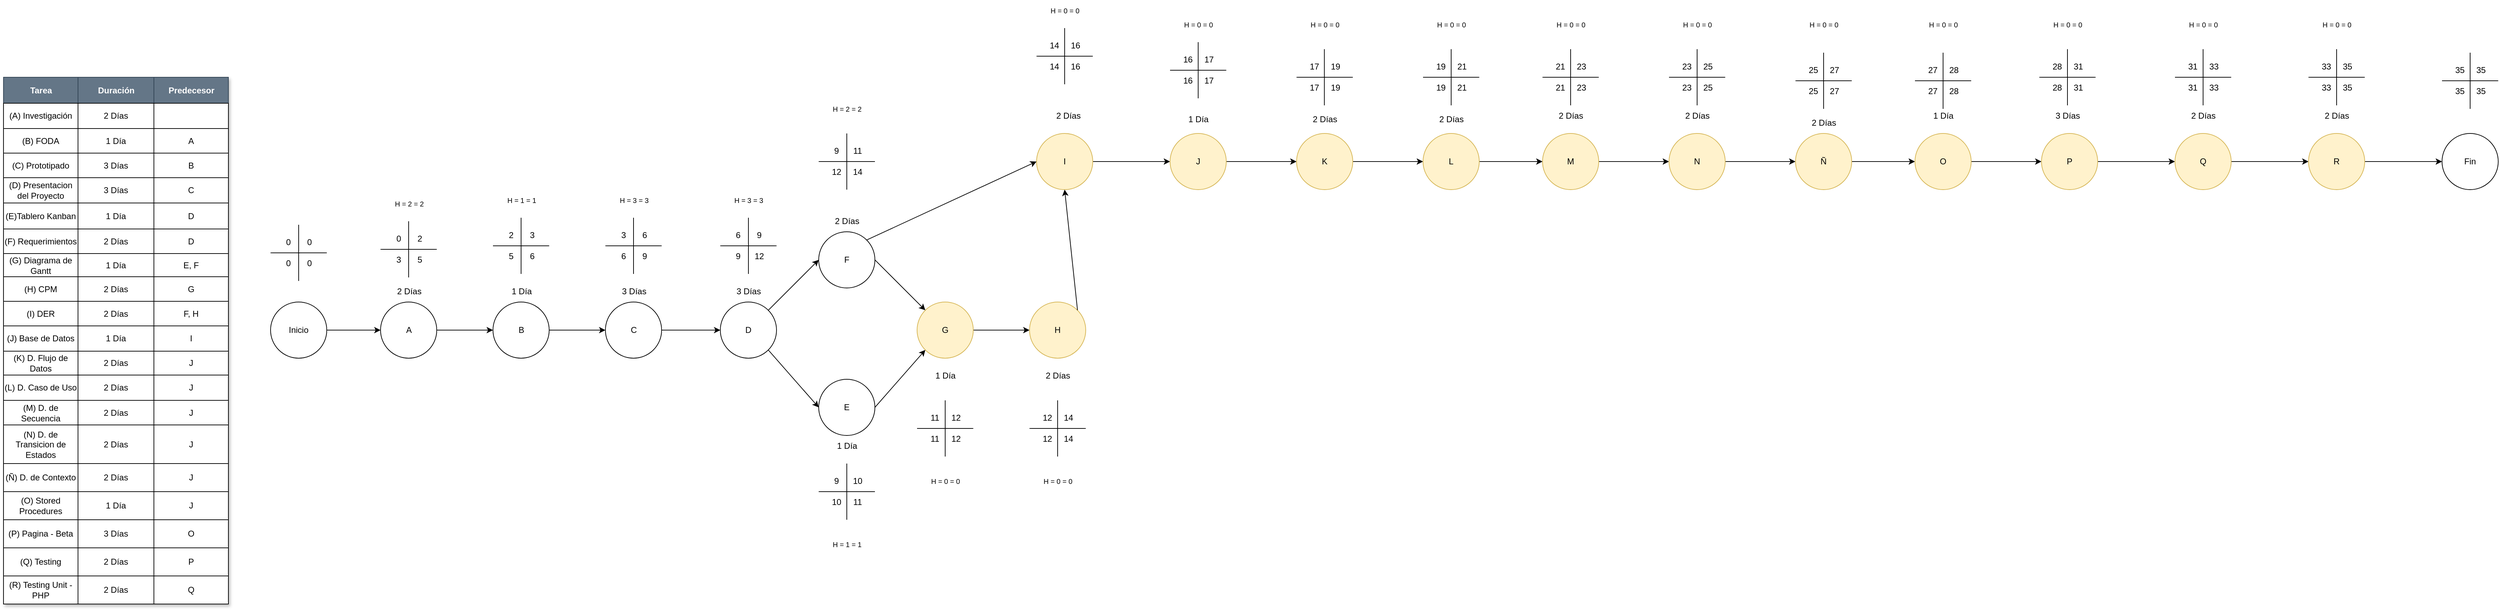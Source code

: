 <mxfile version="21.2.8" type="device">
  <diagram name="Página-1" id="e_RjofRNkM223xmzQ_K1">
    <mxGraphModel dx="1793" dy="1055" grid="1" gridSize="10" guides="1" tooltips="1" connect="1" arrows="1" fold="1" page="1" pageScale="1" pageWidth="827" pageHeight="1169" math="0" shadow="0">
      <root>
        <mxCell id="0" />
        <mxCell id="1" parent="0" />
        <mxCell id="At78oSrsm9q2pV1PJg2M-2" value="Assets" style="childLayout=tableLayout;recursiveResize=0;strokeColor=#98bf21;fillColor=#A7C942;shadow=1;" parent="1" vertex="1">
          <mxGeometry x="10" y="310" width="320" height="750.0" as="geometry" />
        </mxCell>
        <mxCell id="At78oSrsm9q2pV1PJg2M-3" style="shape=tableRow;horizontal=0;startSize=0;swimlaneHead=0;swimlaneBody=0;top=0;left=0;bottom=0;right=0;dropTarget=0;collapsible=0;recursiveResize=0;expand=0;fontStyle=0;strokeColor=inherit;fillColor=#ffffff;" parent="At78oSrsm9q2pV1PJg2M-2" vertex="1">
          <mxGeometry width="320" height="37" as="geometry" />
        </mxCell>
        <mxCell id="At78oSrsm9q2pV1PJg2M-4" value="Tarea" style="connectable=0;recursiveResize=0;strokeColor=#314354;fillColor=#647687;align=center;fontStyle=1;html=1;fontColor=#ffffff;" parent="At78oSrsm9q2pV1PJg2M-3" vertex="1">
          <mxGeometry width="106" height="37" as="geometry">
            <mxRectangle width="106" height="37" as="alternateBounds" />
          </mxGeometry>
        </mxCell>
        <mxCell id="At78oSrsm9q2pV1PJg2M-5" value="Duración" style="connectable=0;recursiveResize=0;strokeColor=#314354;fillColor=#647687;align=center;fontStyle=1;html=1;fontColor=#ffffff;" parent="At78oSrsm9q2pV1PJg2M-3" vertex="1">
          <mxGeometry x="106" width="108" height="37" as="geometry">
            <mxRectangle width="108" height="37" as="alternateBounds" />
          </mxGeometry>
        </mxCell>
        <mxCell id="At78oSrsm9q2pV1PJg2M-6" value="Predecesor" style="connectable=0;recursiveResize=0;strokeColor=#314354;fillColor=#647687;align=center;fontStyle=1;html=1;fontColor=#ffffff;" parent="At78oSrsm9q2pV1PJg2M-3" vertex="1">
          <mxGeometry x="214" width="106" height="37" as="geometry">
            <mxRectangle width="106" height="37" as="alternateBounds" />
          </mxGeometry>
        </mxCell>
        <mxCell id="At78oSrsm9q2pV1PJg2M-7" value="" style="shape=tableRow;horizontal=0;startSize=0;swimlaneHead=0;swimlaneBody=0;top=0;left=0;bottom=0;right=0;dropTarget=0;collapsible=0;recursiveResize=0;expand=0;fontStyle=0;strokeColor=inherit;fillColor=#ffffff;" parent="At78oSrsm9q2pV1PJg2M-2" vertex="1">
          <mxGeometry y="37" width="320" height="36" as="geometry" />
        </mxCell>
        <mxCell id="At78oSrsm9q2pV1PJg2M-8" value="(A) Investigación" style="connectable=0;recursiveResize=0;align=center;whiteSpace=wrap;html=1;" parent="At78oSrsm9q2pV1PJg2M-7" vertex="1">
          <mxGeometry width="106" height="36" as="geometry">
            <mxRectangle width="106" height="36" as="alternateBounds" />
          </mxGeometry>
        </mxCell>
        <mxCell id="At78oSrsm9q2pV1PJg2M-9" value="2 Días" style="connectable=0;recursiveResize=0;align=center;whiteSpace=wrap;html=1;" parent="At78oSrsm9q2pV1PJg2M-7" vertex="1">
          <mxGeometry x="106" width="108" height="36" as="geometry">
            <mxRectangle width="108" height="36" as="alternateBounds" />
          </mxGeometry>
        </mxCell>
        <mxCell id="At78oSrsm9q2pV1PJg2M-10" value="" style="connectable=0;recursiveResize=0;align=center;whiteSpace=wrap;html=1;" parent="At78oSrsm9q2pV1PJg2M-7" vertex="1">
          <mxGeometry x="214" width="106" height="36" as="geometry">
            <mxRectangle width="106" height="36" as="alternateBounds" />
          </mxGeometry>
        </mxCell>
        <mxCell id="At78oSrsm9q2pV1PJg2M-35" style="shape=tableRow;horizontal=0;startSize=0;swimlaneHead=0;swimlaneBody=0;top=0;left=0;bottom=0;right=0;dropTarget=0;collapsible=0;recursiveResize=0;expand=0;fontStyle=1;" parent="At78oSrsm9q2pV1PJg2M-2" vertex="1">
          <mxGeometry y="73" width="320" height="35" as="geometry" />
        </mxCell>
        <mxCell id="At78oSrsm9q2pV1PJg2M-36" value="(B) FODA" style="connectable=0;recursiveResize=0;whiteSpace=wrap;html=1;" parent="At78oSrsm9q2pV1PJg2M-35" vertex="1">
          <mxGeometry width="106" height="35" as="geometry">
            <mxRectangle width="106" height="35" as="alternateBounds" />
          </mxGeometry>
        </mxCell>
        <mxCell id="At78oSrsm9q2pV1PJg2M-37" value="1 Día" style="connectable=0;recursiveResize=0;whiteSpace=wrap;html=1;" parent="At78oSrsm9q2pV1PJg2M-35" vertex="1">
          <mxGeometry x="106" width="108" height="35" as="geometry">
            <mxRectangle width="108" height="35" as="alternateBounds" />
          </mxGeometry>
        </mxCell>
        <mxCell id="At78oSrsm9q2pV1PJg2M-38" value="A" style="connectable=0;recursiveResize=0;whiteSpace=wrap;html=1;" parent="At78oSrsm9q2pV1PJg2M-35" vertex="1">
          <mxGeometry x="214" width="106" height="35" as="geometry">
            <mxRectangle width="106" height="35" as="alternateBounds" />
          </mxGeometry>
        </mxCell>
        <mxCell id="At78oSrsm9q2pV1PJg2M-11" value="" style="shape=tableRow;horizontal=0;startSize=0;swimlaneHead=0;swimlaneBody=0;top=0;left=0;bottom=0;right=0;dropTarget=0;collapsible=0;recursiveResize=0;expand=0;fontStyle=1;" parent="At78oSrsm9q2pV1PJg2M-2" vertex="1">
          <mxGeometry y="108" width="320" height="35" as="geometry" />
        </mxCell>
        <mxCell id="At78oSrsm9q2pV1PJg2M-12" value="(C) Prototipado" style="connectable=0;recursiveResize=0;whiteSpace=wrap;html=1;" parent="At78oSrsm9q2pV1PJg2M-11" vertex="1">
          <mxGeometry width="106" height="35" as="geometry">
            <mxRectangle width="106" height="35" as="alternateBounds" />
          </mxGeometry>
        </mxCell>
        <mxCell id="At78oSrsm9q2pV1PJg2M-13" value="3 Días" style="connectable=0;recursiveResize=0;whiteSpace=wrap;html=1;" parent="At78oSrsm9q2pV1PJg2M-11" vertex="1">
          <mxGeometry x="106" width="108" height="35" as="geometry">
            <mxRectangle width="108" height="35" as="alternateBounds" />
          </mxGeometry>
        </mxCell>
        <mxCell id="At78oSrsm9q2pV1PJg2M-14" value="B" style="connectable=0;recursiveResize=0;whiteSpace=wrap;html=1;" parent="At78oSrsm9q2pV1PJg2M-11" vertex="1">
          <mxGeometry x="214" width="106" height="35" as="geometry">
            <mxRectangle width="106" height="35" as="alternateBounds" />
          </mxGeometry>
        </mxCell>
        <mxCell id="At78oSrsm9q2pV1PJg2M-27" style="shape=tableRow;horizontal=0;startSize=0;swimlaneHead=0;swimlaneBody=0;top=0;left=0;bottom=0;right=0;dropTarget=0;collapsible=0;recursiveResize=0;expand=0;fontStyle=1;" parent="At78oSrsm9q2pV1PJg2M-2" vertex="1">
          <mxGeometry y="143" width="320" height="36" as="geometry" />
        </mxCell>
        <mxCell id="At78oSrsm9q2pV1PJg2M-28" value="(D) Presentacion del Proyecto" style="connectable=0;recursiveResize=0;whiteSpace=wrap;html=1;" parent="At78oSrsm9q2pV1PJg2M-27" vertex="1">
          <mxGeometry width="106" height="36" as="geometry">
            <mxRectangle width="106" height="36" as="alternateBounds" />
          </mxGeometry>
        </mxCell>
        <mxCell id="At78oSrsm9q2pV1PJg2M-29" value="3 Días" style="connectable=0;recursiveResize=0;whiteSpace=wrap;html=1;" parent="At78oSrsm9q2pV1PJg2M-27" vertex="1">
          <mxGeometry x="106" width="108" height="36" as="geometry">
            <mxRectangle width="108" height="36" as="alternateBounds" />
          </mxGeometry>
        </mxCell>
        <mxCell id="At78oSrsm9q2pV1PJg2M-30" value="C" style="connectable=0;recursiveResize=0;whiteSpace=wrap;html=1;" parent="At78oSrsm9q2pV1PJg2M-27" vertex="1">
          <mxGeometry x="214" width="106" height="36" as="geometry">
            <mxRectangle width="106" height="36" as="alternateBounds" />
          </mxGeometry>
        </mxCell>
        <mxCell id="At78oSrsm9q2pV1PJg2M-19" value="" style="shape=tableRow;horizontal=0;startSize=0;swimlaneHead=0;swimlaneBody=0;top=0;left=0;bottom=0;right=0;dropTarget=0;collapsible=0;recursiveResize=0;expand=0;fontStyle=1;" parent="At78oSrsm9q2pV1PJg2M-2" vertex="1">
          <mxGeometry y="179" width="320" height="37" as="geometry" />
        </mxCell>
        <mxCell id="At78oSrsm9q2pV1PJg2M-20" value="(E)Tablero Kanban" style="connectable=0;recursiveResize=0;whiteSpace=wrap;html=1;" parent="At78oSrsm9q2pV1PJg2M-19" vertex="1">
          <mxGeometry width="106" height="37" as="geometry">
            <mxRectangle width="106" height="37" as="alternateBounds" />
          </mxGeometry>
        </mxCell>
        <mxCell id="At78oSrsm9q2pV1PJg2M-21" value="1 Día" style="connectable=0;recursiveResize=0;whiteSpace=wrap;html=1;" parent="At78oSrsm9q2pV1PJg2M-19" vertex="1">
          <mxGeometry x="106" width="108" height="37" as="geometry">
            <mxRectangle width="108" height="37" as="alternateBounds" />
          </mxGeometry>
        </mxCell>
        <mxCell id="At78oSrsm9q2pV1PJg2M-22" value="D" style="connectable=0;recursiveResize=0;whiteSpace=wrap;html=1;" parent="At78oSrsm9q2pV1PJg2M-19" vertex="1">
          <mxGeometry x="214" width="106" height="37" as="geometry">
            <mxRectangle width="106" height="37" as="alternateBounds" />
          </mxGeometry>
        </mxCell>
        <mxCell id="At78oSrsm9q2pV1PJg2M-15" value="" style="shape=tableRow;horizontal=0;startSize=0;swimlaneHead=0;swimlaneBody=0;top=0;left=0;bottom=0;right=0;dropTarget=0;collapsible=0;recursiveResize=0;expand=0;fontStyle=0;" parent="At78oSrsm9q2pV1PJg2M-2" vertex="1">
          <mxGeometry y="216" width="320" height="35" as="geometry" />
        </mxCell>
        <mxCell id="At78oSrsm9q2pV1PJg2M-16" value="(F) Requerimientos" style="connectable=0;recursiveResize=0;fontStyle=0;align=center;whiteSpace=wrap;html=1;" parent="At78oSrsm9q2pV1PJg2M-15" vertex="1">
          <mxGeometry width="106" height="35" as="geometry">
            <mxRectangle width="106" height="35" as="alternateBounds" />
          </mxGeometry>
        </mxCell>
        <mxCell id="At78oSrsm9q2pV1PJg2M-17" value="2 Días" style="connectable=0;recursiveResize=0;fontStyle=0;align=center;whiteSpace=wrap;html=1;" parent="At78oSrsm9q2pV1PJg2M-15" vertex="1">
          <mxGeometry x="106" width="108" height="35" as="geometry">
            <mxRectangle width="108" height="35" as="alternateBounds" />
          </mxGeometry>
        </mxCell>
        <mxCell id="At78oSrsm9q2pV1PJg2M-18" value="D" style="connectable=0;recursiveResize=0;fontStyle=0;align=center;whiteSpace=wrap;html=1;" parent="At78oSrsm9q2pV1PJg2M-15" vertex="1">
          <mxGeometry x="214" width="106" height="35" as="geometry">
            <mxRectangle width="106" height="35" as="alternateBounds" />
          </mxGeometry>
        </mxCell>
        <mxCell id="At78oSrsm9q2pV1PJg2M-23" style="shape=tableRow;horizontal=0;startSize=0;swimlaneHead=0;swimlaneBody=0;top=0;left=0;bottom=0;right=0;dropTarget=0;collapsible=0;recursiveResize=0;expand=0;fontStyle=1;" parent="At78oSrsm9q2pV1PJg2M-2" vertex="1">
          <mxGeometry y="251" width="320" height="33" as="geometry" />
        </mxCell>
        <mxCell id="At78oSrsm9q2pV1PJg2M-24" value="(G) Diagrama de Gantt" style="connectable=0;recursiveResize=0;whiteSpace=wrap;html=1;" parent="At78oSrsm9q2pV1PJg2M-23" vertex="1">
          <mxGeometry width="106" height="33" as="geometry">
            <mxRectangle width="106" height="33" as="alternateBounds" />
          </mxGeometry>
        </mxCell>
        <mxCell id="At78oSrsm9q2pV1PJg2M-25" value="1 Día" style="connectable=0;recursiveResize=0;whiteSpace=wrap;html=1;" parent="At78oSrsm9q2pV1PJg2M-23" vertex="1">
          <mxGeometry x="106" width="108" height="33" as="geometry">
            <mxRectangle width="108" height="33" as="alternateBounds" />
          </mxGeometry>
        </mxCell>
        <mxCell id="At78oSrsm9q2pV1PJg2M-26" value="E, F" style="connectable=0;recursiveResize=0;whiteSpace=wrap;html=1;" parent="At78oSrsm9q2pV1PJg2M-23" vertex="1">
          <mxGeometry x="214" width="106" height="33" as="geometry">
            <mxRectangle width="106" height="33" as="alternateBounds" />
          </mxGeometry>
        </mxCell>
        <mxCell id="At78oSrsm9q2pV1PJg2M-31" style="shape=tableRow;horizontal=0;startSize=0;swimlaneHead=0;swimlaneBody=0;top=0;left=0;bottom=0;right=0;dropTarget=0;collapsible=0;recursiveResize=0;expand=0;fontStyle=1;" parent="At78oSrsm9q2pV1PJg2M-2" vertex="1">
          <mxGeometry y="284" width="320" height="35" as="geometry" />
        </mxCell>
        <mxCell id="At78oSrsm9q2pV1PJg2M-32" value="(H) CPM" style="connectable=0;recursiveResize=0;whiteSpace=wrap;html=1;" parent="At78oSrsm9q2pV1PJg2M-31" vertex="1">
          <mxGeometry width="106" height="35" as="geometry">
            <mxRectangle width="106" height="35" as="alternateBounds" />
          </mxGeometry>
        </mxCell>
        <mxCell id="At78oSrsm9q2pV1PJg2M-33" value="2 Días" style="connectable=0;recursiveResize=0;whiteSpace=wrap;html=1;" parent="At78oSrsm9q2pV1PJg2M-31" vertex="1">
          <mxGeometry x="106" width="108" height="35" as="geometry">
            <mxRectangle width="108" height="35" as="alternateBounds" />
          </mxGeometry>
        </mxCell>
        <mxCell id="At78oSrsm9q2pV1PJg2M-34" value="G" style="connectable=0;recursiveResize=0;whiteSpace=wrap;html=1;" parent="At78oSrsm9q2pV1PJg2M-31" vertex="1">
          <mxGeometry x="214" width="106" height="35" as="geometry">
            <mxRectangle width="106" height="35" as="alternateBounds" />
          </mxGeometry>
        </mxCell>
        <mxCell id="At78oSrsm9q2pV1PJg2M-39" style="shape=tableRow;horizontal=0;startSize=0;swimlaneHead=0;swimlaneBody=0;top=0;left=0;bottom=0;right=0;dropTarget=0;collapsible=0;recursiveResize=0;expand=0;fontStyle=1;" parent="At78oSrsm9q2pV1PJg2M-2" vertex="1">
          <mxGeometry y="319" width="320" height="35" as="geometry" />
        </mxCell>
        <mxCell id="At78oSrsm9q2pV1PJg2M-40" value="(I) DER" style="connectable=0;recursiveResize=0;whiteSpace=wrap;html=1;" parent="At78oSrsm9q2pV1PJg2M-39" vertex="1">
          <mxGeometry width="106" height="35" as="geometry">
            <mxRectangle width="106" height="35" as="alternateBounds" />
          </mxGeometry>
        </mxCell>
        <mxCell id="At78oSrsm9q2pV1PJg2M-41" value="2 Días" style="connectable=0;recursiveResize=0;whiteSpace=wrap;html=1;" parent="At78oSrsm9q2pV1PJg2M-39" vertex="1">
          <mxGeometry x="106" width="108" height="35" as="geometry">
            <mxRectangle width="108" height="35" as="alternateBounds" />
          </mxGeometry>
        </mxCell>
        <mxCell id="At78oSrsm9q2pV1PJg2M-42" value="F, H" style="connectable=0;recursiveResize=0;whiteSpace=wrap;html=1;" parent="At78oSrsm9q2pV1PJg2M-39" vertex="1">
          <mxGeometry x="214" width="106" height="35" as="geometry">
            <mxRectangle width="106" height="35" as="alternateBounds" />
          </mxGeometry>
        </mxCell>
        <mxCell id="At78oSrsm9q2pV1PJg2M-43" style="shape=tableRow;horizontal=0;startSize=0;swimlaneHead=0;swimlaneBody=0;top=0;left=0;bottom=0;right=0;dropTarget=0;collapsible=0;recursiveResize=0;expand=0;fontStyle=1;" parent="At78oSrsm9q2pV1PJg2M-2" vertex="1">
          <mxGeometry y="354" width="320" height="36" as="geometry" />
        </mxCell>
        <mxCell id="At78oSrsm9q2pV1PJg2M-44" value="(J) Base de Datos" style="connectable=0;recursiveResize=0;whiteSpace=wrap;html=1;" parent="At78oSrsm9q2pV1PJg2M-43" vertex="1">
          <mxGeometry width="106" height="36" as="geometry">
            <mxRectangle width="106" height="36" as="alternateBounds" />
          </mxGeometry>
        </mxCell>
        <mxCell id="At78oSrsm9q2pV1PJg2M-45" value="1 Día" style="connectable=0;recursiveResize=0;whiteSpace=wrap;html=1;" parent="At78oSrsm9q2pV1PJg2M-43" vertex="1">
          <mxGeometry x="106" width="108" height="36" as="geometry">
            <mxRectangle width="108" height="36" as="alternateBounds" />
          </mxGeometry>
        </mxCell>
        <mxCell id="At78oSrsm9q2pV1PJg2M-46" value="I" style="connectable=0;recursiveResize=0;whiteSpace=wrap;html=1;" parent="At78oSrsm9q2pV1PJg2M-43" vertex="1">
          <mxGeometry x="214" width="106" height="36" as="geometry">
            <mxRectangle width="106" height="36" as="alternateBounds" />
          </mxGeometry>
        </mxCell>
        <mxCell id="At78oSrsm9q2pV1PJg2M-47" style="shape=tableRow;horizontal=0;startSize=0;swimlaneHead=0;swimlaneBody=0;top=0;left=0;bottom=0;right=0;dropTarget=0;collapsible=0;recursiveResize=0;expand=0;fontStyle=1;" parent="At78oSrsm9q2pV1PJg2M-2" vertex="1">
          <mxGeometry y="390" width="320" height="34" as="geometry" />
        </mxCell>
        <mxCell id="At78oSrsm9q2pV1PJg2M-48" value="(K) D. Flujo de Datos" style="connectable=0;recursiveResize=0;whiteSpace=wrap;html=1;" parent="At78oSrsm9q2pV1PJg2M-47" vertex="1">
          <mxGeometry width="106" height="34" as="geometry">
            <mxRectangle width="106" height="34" as="alternateBounds" />
          </mxGeometry>
        </mxCell>
        <mxCell id="At78oSrsm9q2pV1PJg2M-49" value="2 Días" style="connectable=0;recursiveResize=0;whiteSpace=wrap;html=1;" parent="At78oSrsm9q2pV1PJg2M-47" vertex="1">
          <mxGeometry x="106" width="108" height="34" as="geometry">
            <mxRectangle width="108" height="34" as="alternateBounds" />
          </mxGeometry>
        </mxCell>
        <mxCell id="At78oSrsm9q2pV1PJg2M-50" value="J" style="connectable=0;recursiveResize=0;whiteSpace=wrap;html=1;" parent="At78oSrsm9q2pV1PJg2M-47" vertex="1">
          <mxGeometry x="214" width="106" height="34" as="geometry">
            <mxRectangle width="106" height="34" as="alternateBounds" />
          </mxGeometry>
        </mxCell>
        <mxCell id="At78oSrsm9q2pV1PJg2M-51" style="shape=tableRow;horizontal=0;startSize=0;swimlaneHead=0;swimlaneBody=0;top=0;left=0;bottom=0;right=0;dropTarget=0;collapsible=0;recursiveResize=0;expand=0;fontStyle=1;" parent="At78oSrsm9q2pV1PJg2M-2" vertex="1">
          <mxGeometry y="424" width="320" height="36" as="geometry" />
        </mxCell>
        <mxCell id="At78oSrsm9q2pV1PJg2M-52" value="(L) D. Caso de Uso" style="connectable=0;recursiveResize=0;whiteSpace=wrap;html=1;" parent="At78oSrsm9q2pV1PJg2M-51" vertex="1">
          <mxGeometry width="106" height="36" as="geometry">
            <mxRectangle width="106" height="36" as="alternateBounds" />
          </mxGeometry>
        </mxCell>
        <mxCell id="At78oSrsm9q2pV1PJg2M-53" value="2 Días" style="connectable=0;recursiveResize=0;whiteSpace=wrap;html=1;" parent="At78oSrsm9q2pV1PJg2M-51" vertex="1">
          <mxGeometry x="106" width="108" height="36" as="geometry">
            <mxRectangle width="108" height="36" as="alternateBounds" />
          </mxGeometry>
        </mxCell>
        <mxCell id="At78oSrsm9q2pV1PJg2M-54" value="J" style="connectable=0;recursiveResize=0;whiteSpace=wrap;html=1;" parent="At78oSrsm9q2pV1PJg2M-51" vertex="1">
          <mxGeometry x="214" width="106" height="36" as="geometry">
            <mxRectangle width="106" height="36" as="alternateBounds" />
          </mxGeometry>
        </mxCell>
        <mxCell id="At78oSrsm9q2pV1PJg2M-55" style="shape=tableRow;horizontal=0;startSize=0;swimlaneHead=0;swimlaneBody=0;top=0;left=0;bottom=0;right=0;dropTarget=0;collapsible=0;recursiveResize=0;expand=0;fontStyle=1;" parent="At78oSrsm9q2pV1PJg2M-2" vertex="1">
          <mxGeometry y="460" width="320" height="35" as="geometry" />
        </mxCell>
        <mxCell id="At78oSrsm9q2pV1PJg2M-56" value="(M) D. de Secuencia" style="connectable=0;recursiveResize=0;whiteSpace=wrap;html=1;" parent="At78oSrsm9q2pV1PJg2M-55" vertex="1">
          <mxGeometry width="106" height="35" as="geometry">
            <mxRectangle width="106" height="35" as="alternateBounds" />
          </mxGeometry>
        </mxCell>
        <mxCell id="At78oSrsm9q2pV1PJg2M-57" value="2 Días" style="connectable=0;recursiveResize=0;whiteSpace=wrap;html=1;" parent="At78oSrsm9q2pV1PJg2M-55" vertex="1">
          <mxGeometry x="106" width="108" height="35" as="geometry">
            <mxRectangle width="108" height="35" as="alternateBounds" />
          </mxGeometry>
        </mxCell>
        <mxCell id="At78oSrsm9q2pV1PJg2M-58" value="J" style="connectable=0;recursiveResize=0;whiteSpace=wrap;html=1;" parent="At78oSrsm9q2pV1PJg2M-55" vertex="1">
          <mxGeometry x="214" width="106" height="35" as="geometry">
            <mxRectangle width="106" height="35" as="alternateBounds" />
          </mxGeometry>
        </mxCell>
        <mxCell id="At78oSrsm9q2pV1PJg2M-59" style="shape=tableRow;horizontal=0;startSize=0;swimlaneHead=0;swimlaneBody=0;top=0;left=0;bottom=0;right=0;dropTarget=0;collapsible=0;recursiveResize=0;expand=0;fontStyle=1;" parent="At78oSrsm9q2pV1PJg2M-2" vertex="1">
          <mxGeometry y="495" width="320" height="55" as="geometry" />
        </mxCell>
        <mxCell id="At78oSrsm9q2pV1PJg2M-60" value="(N) D. de Transicion de Estados" style="connectable=0;recursiveResize=0;whiteSpace=wrap;html=1;" parent="At78oSrsm9q2pV1PJg2M-59" vertex="1">
          <mxGeometry width="106" height="55" as="geometry">
            <mxRectangle width="106" height="55" as="alternateBounds" />
          </mxGeometry>
        </mxCell>
        <mxCell id="At78oSrsm9q2pV1PJg2M-61" value="2 Días" style="connectable=0;recursiveResize=0;whiteSpace=wrap;html=1;" parent="At78oSrsm9q2pV1PJg2M-59" vertex="1">
          <mxGeometry x="106" width="108" height="55" as="geometry">
            <mxRectangle width="108" height="55" as="alternateBounds" />
          </mxGeometry>
        </mxCell>
        <mxCell id="At78oSrsm9q2pV1PJg2M-62" value="J" style="connectable=0;recursiveResize=0;whiteSpace=wrap;html=1;" parent="At78oSrsm9q2pV1PJg2M-59" vertex="1">
          <mxGeometry x="214" width="106" height="55" as="geometry">
            <mxRectangle width="106" height="55" as="alternateBounds" />
          </mxGeometry>
        </mxCell>
        <mxCell id="At78oSrsm9q2pV1PJg2M-63" style="shape=tableRow;horizontal=0;startSize=0;swimlaneHead=0;swimlaneBody=0;top=0;left=0;bottom=0;right=0;dropTarget=0;collapsible=0;recursiveResize=0;expand=0;fontStyle=1;" parent="At78oSrsm9q2pV1PJg2M-2" vertex="1">
          <mxGeometry y="550" width="320" height="40" as="geometry" />
        </mxCell>
        <mxCell id="At78oSrsm9q2pV1PJg2M-64" value="(Ñ) D. de Contexto" style="connectable=0;recursiveResize=0;whiteSpace=wrap;html=1;" parent="At78oSrsm9q2pV1PJg2M-63" vertex="1">
          <mxGeometry width="106" height="40" as="geometry">
            <mxRectangle width="106" height="40" as="alternateBounds" />
          </mxGeometry>
        </mxCell>
        <mxCell id="At78oSrsm9q2pV1PJg2M-65" value="2 Días" style="connectable=0;recursiveResize=0;whiteSpace=wrap;html=1;" parent="At78oSrsm9q2pV1PJg2M-63" vertex="1">
          <mxGeometry x="106" width="108" height="40" as="geometry">
            <mxRectangle width="108" height="40" as="alternateBounds" />
          </mxGeometry>
        </mxCell>
        <mxCell id="At78oSrsm9q2pV1PJg2M-66" value="J" style="connectable=0;recursiveResize=0;whiteSpace=wrap;html=1;" parent="At78oSrsm9q2pV1PJg2M-63" vertex="1">
          <mxGeometry x="214" width="106" height="40" as="geometry">
            <mxRectangle width="106" height="40" as="alternateBounds" />
          </mxGeometry>
        </mxCell>
        <mxCell id="At78oSrsm9q2pV1PJg2M-67" style="shape=tableRow;horizontal=0;startSize=0;swimlaneHead=0;swimlaneBody=0;top=0;left=0;bottom=0;right=0;dropTarget=0;collapsible=0;recursiveResize=0;expand=0;fontStyle=1;" parent="At78oSrsm9q2pV1PJg2M-2" vertex="1">
          <mxGeometry y="590" width="320" height="40" as="geometry" />
        </mxCell>
        <mxCell id="At78oSrsm9q2pV1PJg2M-68" value="(O) Stored Procedures" style="connectable=0;recursiveResize=0;whiteSpace=wrap;html=1;" parent="At78oSrsm9q2pV1PJg2M-67" vertex="1">
          <mxGeometry width="106" height="40" as="geometry">
            <mxRectangle width="106" height="40" as="alternateBounds" />
          </mxGeometry>
        </mxCell>
        <mxCell id="At78oSrsm9q2pV1PJg2M-69" value="1 Día" style="connectable=0;recursiveResize=0;whiteSpace=wrap;html=1;" parent="At78oSrsm9q2pV1PJg2M-67" vertex="1">
          <mxGeometry x="106" width="108" height="40" as="geometry">
            <mxRectangle width="108" height="40" as="alternateBounds" />
          </mxGeometry>
        </mxCell>
        <mxCell id="At78oSrsm9q2pV1PJg2M-70" value="J" style="connectable=0;recursiveResize=0;whiteSpace=wrap;html=1;" parent="At78oSrsm9q2pV1PJg2M-67" vertex="1">
          <mxGeometry x="214" width="106" height="40" as="geometry">
            <mxRectangle width="106" height="40" as="alternateBounds" />
          </mxGeometry>
        </mxCell>
        <mxCell id="At78oSrsm9q2pV1PJg2M-71" style="shape=tableRow;horizontal=0;startSize=0;swimlaneHead=0;swimlaneBody=0;top=0;left=0;bottom=0;right=0;dropTarget=0;collapsible=0;recursiveResize=0;expand=0;fontStyle=1;" parent="At78oSrsm9q2pV1PJg2M-2" vertex="1">
          <mxGeometry y="630" width="320" height="40" as="geometry" />
        </mxCell>
        <mxCell id="At78oSrsm9q2pV1PJg2M-72" value="(P) Pagina - Beta" style="connectable=0;recursiveResize=0;whiteSpace=wrap;html=1;" parent="At78oSrsm9q2pV1PJg2M-71" vertex="1">
          <mxGeometry width="106" height="40" as="geometry">
            <mxRectangle width="106" height="40" as="alternateBounds" />
          </mxGeometry>
        </mxCell>
        <mxCell id="At78oSrsm9q2pV1PJg2M-73" value="3 Días" style="connectable=0;recursiveResize=0;whiteSpace=wrap;html=1;" parent="At78oSrsm9q2pV1PJg2M-71" vertex="1">
          <mxGeometry x="106" width="108" height="40" as="geometry">
            <mxRectangle width="108" height="40" as="alternateBounds" />
          </mxGeometry>
        </mxCell>
        <mxCell id="At78oSrsm9q2pV1PJg2M-74" value="O" style="connectable=0;recursiveResize=0;whiteSpace=wrap;html=1;" parent="At78oSrsm9q2pV1PJg2M-71" vertex="1">
          <mxGeometry x="214" width="106" height="40" as="geometry">
            <mxRectangle width="106" height="40" as="alternateBounds" />
          </mxGeometry>
        </mxCell>
        <mxCell id="At78oSrsm9q2pV1PJg2M-75" style="shape=tableRow;horizontal=0;startSize=0;swimlaneHead=0;swimlaneBody=0;top=0;left=0;bottom=0;right=0;dropTarget=0;collapsible=0;recursiveResize=0;expand=0;fontStyle=1;" parent="At78oSrsm9q2pV1PJg2M-2" vertex="1">
          <mxGeometry y="670" width="320" height="40" as="geometry" />
        </mxCell>
        <mxCell id="At78oSrsm9q2pV1PJg2M-76" value="(Q) Testing" style="connectable=0;recursiveResize=0;whiteSpace=wrap;html=1;" parent="At78oSrsm9q2pV1PJg2M-75" vertex="1">
          <mxGeometry width="106" height="40" as="geometry">
            <mxRectangle width="106" height="40" as="alternateBounds" />
          </mxGeometry>
        </mxCell>
        <mxCell id="At78oSrsm9q2pV1PJg2M-77" value="2 Días" style="connectable=0;recursiveResize=0;whiteSpace=wrap;html=1;" parent="At78oSrsm9q2pV1PJg2M-75" vertex="1">
          <mxGeometry x="106" width="108" height="40" as="geometry">
            <mxRectangle width="108" height="40" as="alternateBounds" />
          </mxGeometry>
        </mxCell>
        <mxCell id="At78oSrsm9q2pV1PJg2M-78" value="P" style="connectable=0;recursiveResize=0;whiteSpace=wrap;html=1;" parent="At78oSrsm9q2pV1PJg2M-75" vertex="1">
          <mxGeometry x="214" width="106" height="40" as="geometry">
            <mxRectangle width="106" height="40" as="alternateBounds" />
          </mxGeometry>
        </mxCell>
        <mxCell id="At78oSrsm9q2pV1PJg2M-79" style="shape=tableRow;horizontal=0;startSize=0;swimlaneHead=0;swimlaneBody=0;top=0;left=0;bottom=0;right=0;dropTarget=0;collapsible=0;recursiveResize=0;expand=0;fontStyle=1;" parent="At78oSrsm9q2pV1PJg2M-2" vertex="1">
          <mxGeometry y="710" width="320" height="40" as="geometry" />
        </mxCell>
        <mxCell id="At78oSrsm9q2pV1PJg2M-80" value="(R) Testing Unit - PHP" style="connectable=0;recursiveResize=0;whiteSpace=wrap;html=1;" parent="At78oSrsm9q2pV1PJg2M-79" vertex="1">
          <mxGeometry width="106" height="40" as="geometry">
            <mxRectangle width="106" height="40" as="alternateBounds" />
          </mxGeometry>
        </mxCell>
        <mxCell id="At78oSrsm9q2pV1PJg2M-81" value="2 Días" style="connectable=0;recursiveResize=0;whiteSpace=wrap;html=1;" parent="At78oSrsm9q2pV1PJg2M-79" vertex="1">
          <mxGeometry x="106" width="108" height="40" as="geometry">
            <mxRectangle width="108" height="40" as="alternateBounds" />
          </mxGeometry>
        </mxCell>
        <mxCell id="At78oSrsm9q2pV1PJg2M-82" value="Q" style="connectable=0;recursiveResize=0;whiteSpace=wrap;html=1;" parent="At78oSrsm9q2pV1PJg2M-79" vertex="1">
          <mxGeometry x="214" width="106" height="40" as="geometry">
            <mxRectangle width="106" height="40" as="alternateBounds" />
          </mxGeometry>
        </mxCell>
        <mxCell id="At78oSrsm9q2pV1PJg2M-83" value="A" style="ellipse;whiteSpace=wrap;html=1;aspect=fixed;" parent="1" vertex="1">
          <mxGeometry x="546.5" y="630" width="80" height="80" as="geometry" />
        </mxCell>
        <mxCell id="At78oSrsm9q2pV1PJg2M-84" value="B" style="ellipse;whiteSpace=wrap;html=1;aspect=fixed;" parent="1" vertex="1">
          <mxGeometry x="706.5" y="630" width="80" height="80" as="geometry" />
        </mxCell>
        <mxCell id="At78oSrsm9q2pV1PJg2M-86" value="" style="endArrow=classic;html=1;rounded=0;exitX=1;exitY=0.5;exitDx=0;exitDy=0;entryX=0;entryY=0.5;entryDx=0;entryDy=0;" parent="1" source="At78oSrsm9q2pV1PJg2M-83" target="At78oSrsm9q2pV1PJg2M-84" edge="1">
          <mxGeometry width="50" height="50" relative="1" as="geometry">
            <mxPoint x="706.5" y="570" as="sourcePoint" />
            <mxPoint x="756.5" y="520" as="targetPoint" />
          </mxGeometry>
        </mxCell>
        <mxCell id="At78oSrsm9q2pV1PJg2M-168" value="C" style="ellipse;whiteSpace=wrap;html=1;aspect=fixed;" parent="1" vertex="1">
          <mxGeometry x="866.5" y="630" width="80" height="80" as="geometry" />
        </mxCell>
        <mxCell id="At78oSrsm9q2pV1PJg2M-169" value="D" style="ellipse;whiteSpace=wrap;html=1;aspect=fixed;" parent="1" vertex="1">
          <mxGeometry x="1030" y="630" width="80" height="80" as="geometry" />
        </mxCell>
        <mxCell id="At78oSrsm9q2pV1PJg2M-172" value="E" style="ellipse;whiteSpace=wrap;html=1;aspect=fixed;" parent="1" vertex="1">
          <mxGeometry x="1170" y="740" width="80" height="80" as="geometry" />
        </mxCell>
        <mxCell id="At78oSrsm9q2pV1PJg2M-175" value="F" style="ellipse;whiteSpace=wrap;html=1;aspect=fixed;" parent="1" vertex="1">
          <mxGeometry x="1170" y="530" width="80" height="80" as="geometry" />
        </mxCell>
        <mxCell id="At78oSrsm9q2pV1PJg2M-177" value="Inicio" style="ellipse;whiteSpace=wrap;html=1;aspect=fixed;" parent="1" vertex="1">
          <mxGeometry x="390" y="630" width="80" height="80" as="geometry" />
        </mxCell>
        <mxCell id="At78oSrsm9q2pV1PJg2M-178" value="" style="endArrow=classic;html=1;rounded=0;exitX=1;exitY=0.5;exitDx=0;exitDy=0;entryX=0;entryY=0.5;entryDx=0;entryDy=0;" parent="1" source="At78oSrsm9q2pV1PJg2M-177" target="At78oSrsm9q2pV1PJg2M-83" edge="1">
          <mxGeometry width="50" height="50" relative="1" as="geometry">
            <mxPoint x="416.5" y="680" as="sourcePoint" />
            <mxPoint x="466.5" y="630" as="targetPoint" />
          </mxGeometry>
        </mxCell>
        <mxCell id="At78oSrsm9q2pV1PJg2M-179" value="" style="endArrow=classic;html=1;rounded=0;exitX=1;exitY=0.5;exitDx=0;exitDy=0;entryX=0;entryY=0.5;entryDx=0;entryDy=0;" parent="1" source="At78oSrsm9q2pV1PJg2M-84" target="At78oSrsm9q2pV1PJg2M-168" edge="1">
          <mxGeometry width="50" height="50" relative="1" as="geometry">
            <mxPoint x="596.5" y="680" as="sourcePoint" />
            <mxPoint x="646.5" y="630" as="targetPoint" />
          </mxGeometry>
        </mxCell>
        <mxCell id="At78oSrsm9q2pV1PJg2M-180" value="" style="endArrow=classic;html=1;rounded=0;exitX=1;exitY=0.5;exitDx=0;exitDy=0;entryX=0;entryY=0.5;entryDx=0;entryDy=0;" parent="1" source="At78oSrsm9q2pV1PJg2M-168" target="At78oSrsm9q2pV1PJg2M-169" edge="1">
          <mxGeometry width="50" height="50" relative="1" as="geometry">
            <mxPoint x="780" y="680" as="sourcePoint" />
            <mxPoint x="830" y="630" as="targetPoint" />
          </mxGeometry>
        </mxCell>
        <mxCell id="At78oSrsm9q2pV1PJg2M-181" value="" style="endArrow=classic;html=1;rounded=0;entryX=0;entryY=0.5;entryDx=0;entryDy=0;exitX=1;exitY=0;exitDx=0;exitDy=0;" parent="1" source="At78oSrsm9q2pV1PJg2M-169" target="At78oSrsm9q2pV1PJg2M-175" edge="1">
          <mxGeometry width="50" height="50" relative="1" as="geometry">
            <mxPoint x="930" y="680" as="sourcePoint" />
            <mxPoint x="980" y="630" as="targetPoint" />
          </mxGeometry>
        </mxCell>
        <mxCell id="At78oSrsm9q2pV1PJg2M-182" value="" style="endArrow=classic;html=1;rounded=0;exitX=1;exitY=1;exitDx=0;exitDy=0;entryX=0;entryY=0.5;entryDx=0;entryDy=0;" parent="1" source="At78oSrsm9q2pV1PJg2M-169" target="At78oSrsm9q2pV1PJg2M-172" edge="1">
          <mxGeometry width="50" height="50" relative="1" as="geometry">
            <mxPoint x="930" y="680" as="sourcePoint" />
            <mxPoint x="980" y="630" as="targetPoint" />
          </mxGeometry>
        </mxCell>
        <mxCell id="At78oSrsm9q2pV1PJg2M-187" style="edgeStyle=orthogonalEdgeStyle;rounded=0;orthogonalLoop=1;jettySize=auto;html=1;entryX=0;entryY=0.5;entryDx=0;entryDy=0;" parent="1" source="At78oSrsm9q2pV1PJg2M-183" target="At78oSrsm9q2pV1PJg2M-186" edge="1">
          <mxGeometry relative="1" as="geometry" />
        </mxCell>
        <mxCell id="At78oSrsm9q2pV1PJg2M-183" value="G" style="ellipse;whiteSpace=wrap;html=1;aspect=fixed;fillColor=#fff2cc;strokeColor=#d6b656;" parent="1" vertex="1">
          <mxGeometry x="1310" y="630" width="80" height="80" as="geometry" />
        </mxCell>
        <mxCell id="At78oSrsm9q2pV1PJg2M-184" value="" style="endArrow=classic;html=1;rounded=0;exitX=1;exitY=0.5;exitDx=0;exitDy=0;entryX=0;entryY=0;entryDx=0;entryDy=0;" parent="1" source="At78oSrsm9q2pV1PJg2M-175" target="At78oSrsm9q2pV1PJg2M-183" edge="1">
          <mxGeometry width="50" height="50" relative="1" as="geometry">
            <mxPoint x="1160" y="780" as="sourcePoint" />
            <mxPoint x="1210" y="730" as="targetPoint" />
          </mxGeometry>
        </mxCell>
        <mxCell id="At78oSrsm9q2pV1PJg2M-185" value="" style="endArrow=classic;html=1;rounded=0;exitX=1;exitY=0.5;exitDx=0;exitDy=0;entryX=0;entryY=1;entryDx=0;entryDy=0;" parent="1" source="At78oSrsm9q2pV1PJg2M-172" target="At78oSrsm9q2pV1PJg2M-183" edge="1">
          <mxGeometry width="50" height="50" relative="1" as="geometry">
            <mxPoint x="1160" y="780" as="sourcePoint" />
            <mxPoint x="1210" y="730" as="targetPoint" />
          </mxGeometry>
        </mxCell>
        <mxCell id="At78oSrsm9q2pV1PJg2M-186" value="H" style="ellipse;whiteSpace=wrap;html=1;aspect=fixed;fillColor=#fff2cc;strokeColor=#d6b656;" parent="1" vertex="1">
          <mxGeometry x="1470" y="630" width="80" height="80" as="geometry" />
        </mxCell>
        <mxCell id="At78oSrsm9q2pV1PJg2M-192" style="edgeStyle=orthogonalEdgeStyle;rounded=0;orthogonalLoop=1;jettySize=auto;html=1;exitX=1;exitY=0.5;exitDx=0;exitDy=0;entryX=0;entryY=0.5;entryDx=0;entryDy=0;" parent="1" source="At78oSrsm9q2pV1PJg2M-188" target="At78oSrsm9q2pV1PJg2M-191" edge="1">
          <mxGeometry relative="1" as="geometry" />
        </mxCell>
        <mxCell id="At78oSrsm9q2pV1PJg2M-188" value="I" style="ellipse;whiteSpace=wrap;html=1;aspect=fixed;fillColor=#fff2cc;strokeColor=#d6b656;" parent="1" vertex="1">
          <mxGeometry x="1480" y="390" width="80" height="80" as="geometry" />
        </mxCell>
        <mxCell id="At78oSrsm9q2pV1PJg2M-189" value="" style="endArrow=classic;html=1;rounded=0;entryX=0;entryY=0.5;entryDx=0;entryDy=0;exitX=1;exitY=0;exitDx=0;exitDy=0;" parent="1" source="At78oSrsm9q2pV1PJg2M-175" target="At78oSrsm9q2pV1PJg2M-188" edge="1">
          <mxGeometry width="50" height="50" relative="1" as="geometry">
            <mxPoint x="1410" y="610" as="sourcePoint" />
            <mxPoint x="1460" y="560" as="targetPoint" />
          </mxGeometry>
        </mxCell>
        <mxCell id="At78oSrsm9q2pV1PJg2M-190" value="" style="endArrow=classic;html=1;rounded=0;exitX=1;exitY=0;exitDx=0;exitDy=0;entryX=0.5;entryY=1;entryDx=0;entryDy=0;" parent="1" source="At78oSrsm9q2pV1PJg2M-186" target="At78oSrsm9q2pV1PJg2M-188" edge="1">
          <mxGeometry width="50" height="50" relative="1" as="geometry">
            <mxPoint x="1410" y="610" as="sourcePoint" />
            <mxPoint x="1460" y="560" as="targetPoint" />
          </mxGeometry>
        </mxCell>
        <mxCell id="rKBE9lLJu66GJcNyoKMq-1" style="edgeStyle=orthogonalEdgeStyle;rounded=0;orthogonalLoop=1;jettySize=auto;html=1;exitX=1;exitY=0.5;exitDx=0;exitDy=0;entryX=0;entryY=0.5;entryDx=0;entryDy=0;" edge="1" parent="1" source="At78oSrsm9q2pV1PJg2M-191" target="At78oSrsm9q2pV1PJg2M-195">
          <mxGeometry relative="1" as="geometry" />
        </mxCell>
        <mxCell id="At78oSrsm9q2pV1PJg2M-191" value="J" style="ellipse;whiteSpace=wrap;html=1;aspect=fixed;fillColor=#fff2cc;strokeColor=#d6b656;" parent="1" vertex="1">
          <mxGeometry x="1670" y="390" width="80" height="80" as="geometry" />
        </mxCell>
        <mxCell id="rKBE9lLJu66GJcNyoKMq-4" style="edgeStyle=orthogonalEdgeStyle;rounded=0;orthogonalLoop=1;jettySize=auto;html=1;exitX=1;exitY=0.5;exitDx=0;exitDy=0;entryX=0;entryY=0.5;entryDx=0;entryDy=0;" edge="1" parent="1" source="At78oSrsm9q2pV1PJg2M-193" target="At78oSrsm9q2pV1PJg2M-196">
          <mxGeometry relative="1" as="geometry" />
        </mxCell>
        <mxCell id="At78oSrsm9q2pV1PJg2M-193" value="M" style="ellipse;whiteSpace=wrap;html=1;aspect=fixed;fillColor=#fff2cc;strokeColor=#d6b656;" parent="1" vertex="1">
          <mxGeometry x="2200" y="390" width="80" height="80" as="geometry" />
        </mxCell>
        <mxCell id="rKBE9lLJu66GJcNyoKMq-3" style="edgeStyle=orthogonalEdgeStyle;rounded=0;orthogonalLoop=1;jettySize=auto;html=1;exitX=1;exitY=0.5;exitDx=0;exitDy=0;entryX=0;entryY=0.5;entryDx=0;entryDy=0;" edge="1" parent="1" source="At78oSrsm9q2pV1PJg2M-194" target="At78oSrsm9q2pV1PJg2M-193">
          <mxGeometry relative="1" as="geometry" />
        </mxCell>
        <mxCell id="At78oSrsm9q2pV1PJg2M-194" value="L" style="ellipse;whiteSpace=wrap;html=1;aspect=fixed;fillColor=#fff2cc;strokeColor=#d6b656;" parent="1" vertex="1">
          <mxGeometry x="2030" y="390" width="80" height="80" as="geometry" />
        </mxCell>
        <mxCell id="rKBE9lLJu66GJcNyoKMq-2" style="edgeStyle=orthogonalEdgeStyle;rounded=0;orthogonalLoop=1;jettySize=auto;html=1;exitX=1;exitY=0.5;exitDx=0;exitDy=0;entryX=0;entryY=0.5;entryDx=0;entryDy=0;" edge="1" parent="1" source="At78oSrsm9q2pV1PJg2M-195" target="At78oSrsm9q2pV1PJg2M-194">
          <mxGeometry relative="1" as="geometry" />
        </mxCell>
        <mxCell id="At78oSrsm9q2pV1PJg2M-195" value="K" style="ellipse;whiteSpace=wrap;html=1;aspect=fixed;fillColor=#fff2cc;strokeColor=#d6b656;" parent="1" vertex="1">
          <mxGeometry x="1850" y="390" width="80" height="80" as="geometry" />
        </mxCell>
        <mxCell id="rKBE9lLJu66GJcNyoKMq-5" style="edgeStyle=orthogonalEdgeStyle;rounded=0;orthogonalLoop=1;jettySize=auto;html=1;exitX=1;exitY=0.5;exitDx=0;exitDy=0;entryX=0;entryY=0.5;entryDx=0;entryDy=0;" edge="1" parent="1" source="At78oSrsm9q2pV1PJg2M-196" target="At78oSrsm9q2pV1PJg2M-197">
          <mxGeometry relative="1" as="geometry" />
        </mxCell>
        <mxCell id="At78oSrsm9q2pV1PJg2M-196" value="N" style="ellipse;whiteSpace=wrap;html=1;aspect=fixed;fillColor=#fff2cc;strokeColor=#d6b656;" parent="1" vertex="1">
          <mxGeometry x="2380" y="390" width="80" height="80" as="geometry" />
        </mxCell>
        <mxCell id="rKBE9lLJu66GJcNyoKMq-6" style="edgeStyle=orthogonalEdgeStyle;rounded=0;orthogonalLoop=1;jettySize=auto;html=1;exitX=1;exitY=0.5;exitDx=0;exitDy=0;entryX=0;entryY=0.5;entryDx=0;entryDy=0;" edge="1" parent="1" source="At78oSrsm9q2pV1PJg2M-197" target="At78oSrsm9q2pV1PJg2M-198">
          <mxGeometry relative="1" as="geometry" />
        </mxCell>
        <mxCell id="At78oSrsm9q2pV1PJg2M-197" value="Ñ" style="ellipse;whiteSpace=wrap;html=1;aspect=fixed;fillColor=#fff2cc;strokeColor=#d6b656;" parent="1" vertex="1">
          <mxGeometry x="2560" y="390" width="80" height="80" as="geometry" />
        </mxCell>
        <mxCell id="At78oSrsm9q2pV1PJg2M-207" style="edgeStyle=orthogonalEdgeStyle;rounded=0;orthogonalLoop=1;jettySize=auto;html=1;exitX=1;exitY=0.5;exitDx=0;exitDy=0;entryX=0;entryY=0.5;entryDx=0;entryDy=0;" parent="1" source="At78oSrsm9q2pV1PJg2M-198" target="At78oSrsm9q2pV1PJg2M-205" edge="1">
          <mxGeometry relative="1" as="geometry" />
        </mxCell>
        <mxCell id="At78oSrsm9q2pV1PJg2M-198" value="O" style="ellipse;whiteSpace=wrap;html=1;aspect=fixed;fillColor=#fff2cc;strokeColor=#d6b656;" parent="1" vertex="1">
          <mxGeometry x="2730" y="390" width="80" height="80" as="geometry" />
        </mxCell>
        <mxCell id="At78oSrsm9q2pV1PJg2M-209" style="edgeStyle=orthogonalEdgeStyle;rounded=0;orthogonalLoop=1;jettySize=auto;html=1;exitX=1;exitY=0.5;exitDx=0;exitDy=0;entryX=0;entryY=0.5;entryDx=0;entryDy=0;" parent="1" source="At78oSrsm9q2pV1PJg2M-205" target="At78oSrsm9q2pV1PJg2M-208" edge="1">
          <mxGeometry relative="1" as="geometry" />
        </mxCell>
        <mxCell id="At78oSrsm9q2pV1PJg2M-205" value="P" style="ellipse;whiteSpace=wrap;html=1;aspect=fixed;fillColor=#fff2cc;strokeColor=#d6b656;" parent="1" vertex="1">
          <mxGeometry x="2910" y="390" width="80" height="80" as="geometry" />
        </mxCell>
        <mxCell id="At78oSrsm9q2pV1PJg2M-211" style="edgeStyle=orthogonalEdgeStyle;rounded=0;orthogonalLoop=1;jettySize=auto;html=1;exitX=1;exitY=0.5;exitDx=0;exitDy=0;entryX=0;entryY=0.5;entryDx=0;entryDy=0;" parent="1" source="At78oSrsm9q2pV1PJg2M-208" target="At78oSrsm9q2pV1PJg2M-210" edge="1">
          <mxGeometry relative="1" as="geometry" />
        </mxCell>
        <mxCell id="At78oSrsm9q2pV1PJg2M-208" value="Q" style="ellipse;whiteSpace=wrap;html=1;aspect=fixed;fillColor=#fff2cc;strokeColor=#d6b656;" parent="1" vertex="1">
          <mxGeometry x="3100" y="390" width="80" height="80" as="geometry" />
        </mxCell>
        <mxCell id="At78oSrsm9q2pV1PJg2M-213" style="edgeStyle=orthogonalEdgeStyle;rounded=0;orthogonalLoop=1;jettySize=auto;html=1;exitX=1;exitY=0.5;exitDx=0;exitDy=0;entryX=0;entryY=0.5;entryDx=0;entryDy=0;" parent="1" source="At78oSrsm9q2pV1PJg2M-210" target="At78oSrsm9q2pV1PJg2M-212" edge="1">
          <mxGeometry relative="1" as="geometry" />
        </mxCell>
        <mxCell id="At78oSrsm9q2pV1PJg2M-210" value="R" style="ellipse;whiteSpace=wrap;html=1;aspect=fixed;fillColor=#fff2cc;strokeColor=#d6b656;" parent="1" vertex="1">
          <mxGeometry x="3290" y="390" width="80" height="80" as="geometry" />
        </mxCell>
        <mxCell id="At78oSrsm9q2pV1PJg2M-212" value="Fin" style="ellipse;whiteSpace=wrap;html=1;aspect=fixed;" parent="1" vertex="1">
          <mxGeometry x="3480" y="390" width="80" height="80" as="geometry" />
        </mxCell>
        <mxCell id="At78oSrsm9q2pV1PJg2M-215" value="" style="endArrow=none;html=1;rounded=0;" parent="1" edge="1">
          <mxGeometry width="50" height="50" relative="1" as="geometry">
            <mxPoint x="430" y="600" as="sourcePoint" />
            <mxPoint x="430" y="520" as="targetPoint" />
          </mxGeometry>
        </mxCell>
        <mxCell id="At78oSrsm9q2pV1PJg2M-216" value="" style="endArrow=none;html=1;rounded=0;" parent="1" edge="1">
          <mxGeometry width="50" height="50" relative="1" as="geometry">
            <mxPoint x="390" y="560" as="sourcePoint" />
            <mxPoint x="470" y="560" as="targetPoint" />
          </mxGeometry>
        </mxCell>
        <mxCell id="At78oSrsm9q2pV1PJg2M-217" value="0" style="text;html=1;align=center;verticalAlign=middle;resizable=0;points=[];autosize=1;strokeColor=none;fillColor=none;" parent="1" vertex="1">
          <mxGeometry x="430" y="530" width="30" height="30" as="geometry" />
        </mxCell>
        <mxCell id="At78oSrsm9q2pV1PJg2M-218" value="0" style="text;html=1;align=center;verticalAlign=middle;resizable=0;points=[];autosize=1;strokeColor=none;fillColor=none;" parent="1" vertex="1">
          <mxGeometry x="400" y="530" width="30" height="30" as="geometry" />
        </mxCell>
        <mxCell id="At78oSrsm9q2pV1PJg2M-219" value="0" style="text;html=1;align=center;verticalAlign=middle;resizable=0;points=[];autosize=1;strokeColor=none;fillColor=none;" parent="1" vertex="1">
          <mxGeometry x="400" y="560" width="30" height="30" as="geometry" />
        </mxCell>
        <mxCell id="At78oSrsm9q2pV1PJg2M-220" value="0" style="text;html=1;align=center;verticalAlign=middle;resizable=0;points=[];autosize=1;strokeColor=none;fillColor=none;" parent="1" vertex="1">
          <mxGeometry x="430" y="560" width="30" height="30" as="geometry" />
        </mxCell>
        <mxCell id="At78oSrsm9q2pV1PJg2M-221" value="" style="endArrow=none;html=1;rounded=0;" parent="1" edge="1">
          <mxGeometry width="50" height="50" relative="1" as="geometry">
            <mxPoint x="586.5" y="595" as="sourcePoint" />
            <mxPoint x="586.5" y="515" as="targetPoint" />
          </mxGeometry>
        </mxCell>
        <mxCell id="At78oSrsm9q2pV1PJg2M-222" value="" style="endArrow=none;html=1;rounded=0;" parent="1" edge="1">
          <mxGeometry width="50" height="50" relative="1" as="geometry">
            <mxPoint x="546.5" y="555" as="sourcePoint" />
            <mxPoint x="626.5" y="555" as="targetPoint" />
          </mxGeometry>
        </mxCell>
        <mxCell id="At78oSrsm9q2pV1PJg2M-223" value="2" style="text;html=1;align=center;verticalAlign=middle;resizable=0;points=[];autosize=1;strokeColor=none;fillColor=none;" parent="1" vertex="1">
          <mxGeometry x="586.5" y="525" width="30" height="30" as="geometry" />
        </mxCell>
        <mxCell id="At78oSrsm9q2pV1PJg2M-224" value="0" style="text;html=1;align=center;verticalAlign=middle;resizable=0;points=[];autosize=1;strokeColor=none;fillColor=none;" parent="1" vertex="1">
          <mxGeometry x="556.5" y="525" width="30" height="30" as="geometry" />
        </mxCell>
        <mxCell id="At78oSrsm9q2pV1PJg2M-225" value="3" style="text;html=1;align=center;verticalAlign=middle;resizable=0;points=[];autosize=1;strokeColor=none;fillColor=none;" parent="1" vertex="1">
          <mxGeometry x="556.5" y="555" width="30" height="30" as="geometry" />
        </mxCell>
        <mxCell id="At78oSrsm9q2pV1PJg2M-226" value="5" style="text;html=1;align=center;verticalAlign=middle;resizable=0;points=[];autosize=1;strokeColor=none;fillColor=none;" parent="1" vertex="1">
          <mxGeometry x="586.5" y="555" width="30" height="30" as="geometry" />
        </mxCell>
        <mxCell id="At78oSrsm9q2pV1PJg2M-227" value="" style="endArrow=none;html=1;rounded=0;" parent="1" edge="1">
          <mxGeometry width="50" height="50" relative="1" as="geometry">
            <mxPoint x="746.5" y="590" as="sourcePoint" />
            <mxPoint x="746.5" y="510" as="targetPoint" />
          </mxGeometry>
        </mxCell>
        <mxCell id="At78oSrsm9q2pV1PJg2M-228" value="" style="endArrow=none;html=1;rounded=0;" parent="1" edge="1">
          <mxGeometry width="50" height="50" relative="1" as="geometry">
            <mxPoint x="706.5" y="550" as="sourcePoint" />
            <mxPoint x="786.5" y="550" as="targetPoint" />
          </mxGeometry>
        </mxCell>
        <mxCell id="At78oSrsm9q2pV1PJg2M-229" value="3" style="text;html=1;align=center;verticalAlign=middle;resizable=0;points=[];autosize=1;strokeColor=none;fillColor=none;" parent="1" vertex="1">
          <mxGeometry x="746.5" y="520" width="30" height="30" as="geometry" />
        </mxCell>
        <mxCell id="At78oSrsm9q2pV1PJg2M-230" value="2" style="text;html=1;align=center;verticalAlign=middle;resizable=0;points=[];autosize=1;strokeColor=none;fillColor=none;" parent="1" vertex="1">
          <mxGeometry x="716.5" y="520" width="30" height="30" as="geometry" />
        </mxCell>
        <mxCell id="At78oSrsm9q2pV1PJg2M-231" value="5" style="text;html=1;align=center;verticalAlign=middle;resizable=0;points=[];autosize=1;strokeColor=none;fillColor=none;" parent="1" vertex="1">
          <mxGeometry x="716.5" y="550" width="30" height="30" as="geometry" />
        </mxCell>
        <mxCell id="At78oSrsm9q2pV1PJg2M-232" value="6" style="text;html=1;align=center;verticalAlign=middle;resizable=0;points=[];autosize=1;strokeColor=none;fillColor=none;" parent="1" vertex="1">
          <mxGeometry x="746.5" y="550" width="30" height="30" as="geometry" />
        </mxCell>
        <mxCell id="At78oSrsm9q2pV1PJg2M-233" value="" style="endArrow=none;html=1;rounded=0;" parent="1" edge="1">
          <mxGeometry width="50" height="50" relative="1" as="geometry">
            <mxPoint x="906.5" y="590" as="sourcePoint" />
            <mxPoint x="906.5" y="510" as="targetPoint" />
          </mxGeometry>
        </mxCell>
        <mxCell id="At78oSrsm9q2pV1PJg2M-234" value="" style="endArrow=none;html=1;rounded=0;" parent="1" edge="1">
          <mxGeometry width="50" height="50" relative="1" as="geometry">
            <mxPoint x="866.5" y="550" as="sourcePoint" />
            <mxPoint x="946.5" y="550" as="targetPoint" />
          </mxGeometry>
        </mxCell>
        <mxCell id="At78oSrsm9q2pV1PJg2M-235" value="6" style="text;html=1;align=center;verticalAlign=middle;resizable=0;points=[];autosize=1;strokeColor=none;fillColor=none;" parent="1" vertex="1">
          <mxGeometry x="906.5" y="520" width="30" height="30" as="geometry" />
        </mxCell>
        <mxCell id="At78oSrsm9q2pV1PJg2M-236" value="3" style="text;html=1;align=center;verticalAlign=middle;resizable=0;points=[];autosize=1;strokeColor=none;fillColor=none;" parent="1" vertex="1">
          <mxGeometry x="876.5" y="520" width="30" height="30" as="geometry" />
        </mxCell>
        <mxCell id="At78oSrsm9q2pV1PJg2M-237" value="6" style="text;html=1;align=center;verticalAlign=middle;resizable=0;points=[];autosize=1;strokeColor=none;fillColor=none;" parent="1" vertex="1">
          <mxGeometry x="876.5" y="550" width="30" height="30" as="geometry" />
        </mxCell>
        <mxCell id="At78oSrsm9q2pV1PJg2M-238" value="9" style="text;html=1;align=center;verticalAlign=middle;resizable=0;points=[];autosize=1;strokeColor=none;fillColor=none;" parent="1" vertex="1">
          <mxGeometry x="906.5" y="550" width="30" height="30" as="geometry" />
        </mxCell>
        <mxCell id="At78oSrsm9q2pV1PJg2M-239" value="" style="endArrow=none;html=1;rounded=0;" parent="1" edge="1">
          <mxGeometry width="50" height="50" relative="1" as="geometry">
            <mxPoint x="1070" y="590" as="sourcePoint" />
            <mxPoint x="1070" y="510" as="targetPoint" />
          </mxGeometry>
        </mxCell>
        <mxCell id="At78oSrsm9q2pV1PJg2M-240" value="" style="endArrow=none;html=1;rounded=0;" parent="1" edge="1">
          <mxGeometry width="50" height="50" relative="1" as="geometry">
            <mxPoint x="1030" y="550" as="sourcePoint" />
            <mxPoint x="1110" y="550" as="targetPoint" />
          </mxGeometry>
        </mxCell>
        <mxCell id="At78oSrsm9q2pV1PJg2M-241" value="9" style="text;html=1;align=center;verticalAlign=middle;resizable=0;points=[];autosize=1;strokeColor=none;fillColor=none;" parent="1" vertex="1">
          <mxGeometry x="1070" y="520" width="30" height="30" as="geometry" />
        </mxCell>
        <mxCell id="At78oSrsm9q2pV1PJg2M-242" value="6" style="text;html=1;align=center;verticalAlign=middle;resizable=0;points=[];autosize=1;strokeColor=none;fillColor=none;" parent="1" vertex="1">
          <mxGeometry x="1040" y="520" width="30" height="30" as="geometry" />
        </mxCell>
        <mxCell id="At78oSrsm9q2pV1PJg2M-243" value="9" style="text;html=1;align=center;verticalAlign=middle;resizable=0;points=[];autosize=1;strokeColor=none;fillColor=none;" parent="1" vertex="1">
          <mxGeometry x="1040" y="550" width="30" height="30" as="geometry" />
        </mxCell>
        <mxCell id="At78oSrsm9q2pV1PJg2M-244" value="12" style="text;html=1;align=center;verticalAlign=middle;resizable=0;points=[];autosize=1;strokeColor=none;fillColor=none;" parent="1" vertex="1">
          <mxGeometry x="1065" y="550" width="40" height="30" as="geometry" />
        </mxCell>
        <mxCell id="At78oSrsm9q2pV1PJg2M-245" value="" style="endArrow=none;html=1;rounded=0;" parent="1" edge="1">
          <mxGeometry width="50" height="50" relative="1" as="geometry">
            <mxPoint x="1210" y="470" as="sourcePoint" />
            <mxPoint x="1210" y="390" as="targetPoint" />
          </mxGeometry>
        </mxCell>
        <mxCell id="At78oSrsm9q2pV1PJg2M-246" value="" style="endArrow=none;html=1;rounded=0;" parent="1" edge="1">
          <mxGeometry width="50" height="50" relative="1" as="geometry">
            <mxPoint x="1170" y="430" as="sourcePoint" />
            <mxPoint x="1250" y="430" as="targetPoint" />
          </mxGeometry>
        </mxCell>
        <mxCell id="At78oSrsm9q2pV1PJg2M-247" value="11" style="text;html=1;align=center;verticalAlign=middle;resizable=0;points=[];autosize=1;strokeColor=none;fillColor=none;" parent="1" vertex="1">
          <mxGeometry x="1205" y="400" width="40" height="30" as="geometry" />
        </mxCell>
        <mxCell id="At78oSrsm9q2pV1PJg2M-248" value="9" style="text;html=1;align=center;verticalAlign=middle;resizable=0;points=[];autosize=1;strokeColor=none;fillColor=none;" parent="1" vertex="1">
          <mxGeometry x="1180" y="400" width="30" height="30" as="geometry" />
        </mxCell>
        <mxCell id="At78oSrsm9q2pV1PJg2M-249" value="12" style="text;html=1;align=center;verticalAlign=middle;resizable=0;points=[];autosize=1;strokeColor=none;fillColor=none;" parent="1" vertex="1">
          <mxGeometry x="1175" y="430" width="40" height="30" as="geometry" />
        </mxCell>
        <mxCell id="At78oSrsm9q2pV1PJg2M-250" value="14" style="text;html=1;align=center;verticalAlign=middle;resizable=0;points=[];autosize=1;strokeColor=none;fillColor=none;" parent="1" vertex="1">
          <mxGeometry x="1205" y="430" width="40" height="30" as="geometry" />
        </mxCell>
        <mxCell id="At78oSrsm9q2pV1PJg2M-251" value="" style="endArrow=none;html=1;rounded=0;" parent="1" edge="1">
          <mxGeometry width="50" height="50" relative="1" as="geometry">
            <mxPoint x="1210" y="940" as="sourcePoint" />
            <mxPoint x="1210" y="860" as="targetPoint" />
          </mxGeometry>
        </mxCell>
        <mxCell id="At78oSrsm9q2pV1PJg2M-252" value="" style="endArrow=none;html=1;rounded=0;" parent="1" edge="1">
          <mxGeometry width="50" height="50" relative="1" as="geometry">
            <mxPoint x="1170" y="900" as="sourcePoint" />
            <mxPoint x="1250" y="900" as="targetPoint" />
          </mxGeometry>
        </mxCell>
        <mxCell id="At78oSrsm9q2pV1PJg2M-253" value="10" style="text;html=1;align=center;verticalAlign=middle;resizable=0;points=[];autosize=1;strokeColor=none;fillColor=none;" parent="1" vertex="1">
          <mxGeometry x="1205" y="870" width="40" height="30" as="geometry" />
        </mxCell>
        <mxCell id="At78oSrsm9q2pV1PJg2M-254" value="9" style="text;html=1;align=center;verticalAlign=middle;resizable=0;points=[];autosize=1;strokeColor=none;fillColor=none;" parent="1" vertex="1">
          <mxGeometry x="1180" y="870" width="30" height="30" as="geometry" />
        </mxCell>
        <mxCell id="At78oSrsm9q2pV1PJg2M-255" value="10" style="text;html=1;align=center;verticalAlign=middle;resizable=0;points=[];autosize=1;strokeColor=none;fillColor=none;" parent="1" vertex="1">
          <mxGeometry x="1175" y="900" width="40" height="30" as="geometry" />
        </mxCell>
        <mxCell id="At78oSrsm9q2pV1PJg2M-257" value="" style="endArrow=none;html=1;rounded=0;" parent="1" edge="1">
          <mxGeometry width="50" height="50" relative="1" as="geometry">
            <mxPoint x="1350" y="850" as="sourcePoint" />
            <mxPoint x="1350" y="770" as="targetPoint" />
          </mxGeometry>
        </mxCell>
        <mxCell id="At78oSrsm9q2pV1PJg2M-258" value="" style="endArrow=none;html=1;rounded=0;" parent="1" edge="1">
          <mxGeometry width="50" height="50" relative="1" as="geometry">
            <mxPoint x="1310" y="810" as="sourcePoint" />
            <mxPoint x="1390" y="810" as="targetPoint" />
          </mxGeometry>
        </mxCell>
        <mxCell id="At78oSrsm9q2pV1PJg2M-259" value="12" style="text;html=1;align=center;verticalAlign=middle;resizable=0;points=[];autosize=1;strokeColor=none;fillColor=none;" parent="1" vertex="1">
          <mxGeometry x="1345" y="780" width="40" height="30" as="geometry" />
        </mxCell>
        <mxCell id="At78oSrsm9q2pV1PJg2M-260" value="11" style="text;html=1;align=center;verticalAlign=middle;resizable=0;points=[];autosize=1;strokeColor=none;fillColor=none;" parent="1" vertex="1">
          <mxGeometry x="1315" y="780" width="40" height="30" as="geometry" />
        </mxCell>
        <mxCell id="At78oSrsm9q2pV1PJg2M-261" value="11" style="text;html=1;align=center;verticalAlign=middle;resizable=0;points=[];autosize=1;strokeColor=none;fillColor=none;" parent="1" vertex="1">
          <mxGeometry x="1315" y="810" width="40" height="30" as="geometry" />
        </mxCell>
        <mxCell id="At78oSrsm9q2pV1PJg2M-262" value="12" style="text;html=1;align=center;verticalAlign=middle;resizable=0;points=[];autosize=1;strokeColor=none;fillColor=none;" parent="1" vertex="1">
          <mxGeometry x="1345" y="810" width="40" height="30" as="geometry" />
        </mxCell>
        <mxCell id="At78oSrsm9q2pV1PJg2M-263" value="" style="endArrow=none;html=1;rounded=0;" parent="1" edge="1">
          <mxGeometry width="50" height="50" relative="1" as="geometry">
            <mxPoint x="1510" y="850" as="sourcePoint" />
            <mxPoint x="1510" y="770" as="targetPoint" />
          </mxGeometry>
        </mxCell>
        <mxCell id="At78oSrsm9q2pV1PJg2M-264" value="" style="endArrow=none;html=1;rounded=0;" parent="1" edge="1">
          <mxGeometry width="50" height="50" relative="1" as="geometry">
            <mxPoint x="1470" y="810" as="sourcePoint" />
            <mxPoint x="1550" y="810" as="targetPoint" />
          </mxGeometry>
        </mxCell>
        <mxCell id="At78oSrsm9q2pV1PJg2M-265" value="14" style="text;html=1;align=center;verticalAlign=middle;resizable=0;points=[];autosize=1;strokeColor=none;fillColor=none;" parent="1" vertex="1">
          <mxGeometry x="1505" y="780" width="40" height="30" as="geometry" />
        </mxCell>
        <mxCell id="At78oSrsm9q2pV1PJg2M-266" value="12" style="text;html=1;align=center;verticalAlign=middle;resizable=0;points=[];autosize=1;strokeColor=none;fillColor=none;" parent="1" vertex="1">
          <mxGeometry x="1475" y="780" width="40" height="30" as="geometry" />
        </mxCell>
        <mxCell id="At78oSrsm9q2pV1PJg2M-267" value="12" style="text;html=1;align=center;verticalAlign=middle;resizable=0;points=[];autosize=1;strokeColor=none;fillColor=none;" parent="1" vertex="1">
          <mxGeometry x="1475" y="810" width="40" height="30" as="geometry" />
        </mxCell>
        <mxCell id="At78oSrsm9q2pV1PJg2M-268" value="14" style="text;html=1;align=center;verticalAlign=middle;resizable=0;points=[];autosize=1;strokeColor=none;fillColor=none;" parent="1" vertex="1">
          <mxGeometry x="1505" y="810" width="40" height="30" as="geometry" />
        </mxCell>
        <mxCell id="At78oSrsm9q2pV1PJg2M-269" value="" style="endArrow=none;html=1;rounded=0;" parent="1" edge="1">
          <mxGeometry width="50" height="50" relative="1" as="geometry">
            <mxPoint x="1520" y="320" as="sourcePoint" />
            <mxPoint x="1520" y="240" as="targetPoint" />
          </mxGeometry>
        </mxCell>
        <mxCell id="At78oSrsm9q2pV1PJg2M-270" value="" style="endArrow=none;html=1;rounded=0;" parent="1" edge="1">
          <mxGeometry width="50" height="50" relative="1" as="geometry">
            <mxPoint x="1480" y="280" as="sourcePoint" />
            <mxPoint x="1560" y="280" as="targetPoint" />
          </mxGeometry>
        </mxCell>
        <mxCell id="At78oSrsm9q2pV1PJg2M-271" value="16" style="text;html=1;align=center;verticalAlign=middle;resizable=0;points=[];autosize=1;strokeColor=none;fillColor=none;" parent="1" vertex="1">
          <mxGeometry x="1515" y="250" width="40" height="30" as="geometry" />
        </mxCell>
        <mxCell id="At78oSrsm9q2pV1PJg2M-272" value="14" style="text;html=1;align=center;verticalAlign=middle;resizable=0;points=[];autosize=1;strokeColor=none;fillColor=none;" parent="1" vertex="1">
          <mxGeometry x="1485" y="250" width="40" height="30" as="geometry" />
        </mxCell>
        <mxCell id="At78oSrsm9q2pV1PJg2M-273" value="14" style="text;html=1;align=center;verticalAlign=middle;resizable=0;points=[];autosize=1;strokeColor=none;fillColor=none;" parent="1" vertex="1">
          <mxGeometry x="1485" y="280" width="40" height="30" as="geometry" />
        </mxCell>
        <mxCell id="At78oSrsm9q2pV1PJg2M-274" value="16" style="text;html=1;align=center;verticalAlign=middle;resizable=0;points=[];autosize=1;strokeColor=none;fillColor=none;" parent="1" vertex="1">
          <mxGeometry x="1515" y="280" width="40" height="30" as="geometry" />
        </mxCell>
        <mxCell id="At78oSrsm9q2pV1PJg2M-275" value="" style="endArrow=none;html=1;rounded=0;" parent="1" edge="1">
          <mxGeometry width="50" height="50" relative="1" as="geometry">
            <mxPoint x="1889.56" y="350" as="sourcePoint" />
            <mxPoint x="1889.56" y="270" as="targetPoint" />
          </mxGeometry>
        </mxCell>
        <mxCell id="At78oSrsm9q2pV1PJg2M-276" value="" style="endArrow=none;html=1;rounded=0;" parent="1" edge="1">
          <mxGeometry width="50" height="50" relative="1" as="geometry">
            <mxPoint x="1850" y="310" as="sourcePoint" />
            <mxPoint x="1930" y="310" as="targetPoint" />
          </mxGeometry>
        </mxCell>
        <mxCell id="At78oSrsm9q2pV1PJg2M-277" value="19" style="text;html=1;align=center;verticalAlign=middle;resizable=0;points=[];autosize=1;strokeColor=none;fillColor=none;" parent="1" vertex="1">
          <mxGeometry x="1885" y="280" width="40" height="30" as="geometry" />
        </mxCell>
        <mxCell id="At78oSrsm9q2pV1PJg2M-278" value="17" style="text;html=1;align=center;verticalAlign=middle;resizable=0;points=[];autosize=1;strokeColor=none;fillColor=none;" parent="1" vertex="1">
          <mxGeometry x="1855" y="280" width="40" height="30" as="geometry" />
        </mxCell>
        <mxCell id="At78oSrsm9q2pV1PJg2M-279" value="17" style="text;html=1;align=center;verticalAlign=middle;resizable=0;points=[];autosize=1;strokeColor=none;fillColor=none;" parent="1" vertex="1">
          <mxGeometry x="1855" y="310" width="40" height="30" as="geometry" />
        </mxCell>
        <mxCell id="At78oSrsm9q2pV1PJg2M-280" value="19" style="text;html=1;align=center;verticalAlign=middle;resizable=0;points=[];autosize=1;strokeColor=none;fillColor=none;" parent="1" vertex="1">
          <mxGeometry x="1885" y="310" width="40" height="30" as="geometry" />
        </mxCell>
        <mxCell id="At78oSrsm9q2pV1PJg2M-281" value="" style="endArrow=none;html=1;rounded=0;" parent="1" edge="1">
          <mxGeometry width="50" height="50" relative="1" as="geometry">
            <mxPoint x="2070" y="350" as="sourcePoint" />
            <mxPoint x="2070" y="270" as="targetPoint" />
          </mxGeometry>
        </mxCell>
        <mxCell id="At78oSrsm9q2pV1PJg2M-282" value="" style="endArrow=none;html=1;rounded=0;" parent="1" edge="1">
          <mxGeometry width="50" height="50" relative="1" as="geometry">
            <mxPoint x="2030" y="310" as="sourcePoint" />
            <mxPoint x="2110" y="310" as="targetPoint" />
          </mxGeometry>
        </mxCell>
        <mxCell id="At78oSrsm9q2pV1PJg2M-283" value="21" style="text;html=1;align=center;verticalAlign=middle;resizable=0;points=[];autosize=1;strokeColor=none;fillColor=none;" parent="1" vertex="1">
          <mxGeometry x="2065" y="280" width="40" height="30" as="geometry" />
        </mxCell>
        <mxCell id="At78oSrsm9q2pV1PJg2M-284" value="19" style="text;html=1;align=center;verticalAlign=middle;resizable=0;points=[];autosize=1;strokeColor=none;fillColor=none;" parent="1" vertex="1">
          <mxGeometry x="2035" y="280" width="40" height="30" as="geometry" />
        </mxCell>
        <mxCell id="At78oSrsm9q2pV1PJg2M-285" value="19" style="text;html=1;align=center;verticalAlign=middle;resizable=0;points=[];autosize=1;strokeColor=none;fillColor=none;" parent="1" vertex="1">
          <mxGeometry x="2035" y="310" width="40" height="30" as="geometry" />
        </mxCell>
        <mxCell id="At78oSrsm9q2pV1PJg2M-286" value="21" style="text;html=1;align=center;verticalAlign=middle;resizable=0;points=[];autosize=1;strokeColor=none;fillColor=none;" parent="1" vertex="1">
          <mxGeometry x="2065" y="310" width="40" height="30" as="geometry" />
        </mxCell>
        <mxCell id="At78oSrsm9q2pV1PJg2M-287" value="" style="endArrow=none;html=1;rounded=0;" parent="1" edge="1">
          <mxGeometry width="50" height="50" relative="1" as="geometry">
            <mxPoint x="2240" y="350" as="sourcePoint" />
            <mxPoint x="2240" y="270" as="targetPoint" />
          </mxGeometry>
        </mxCell>
        <mxCell id="At78oSrsm9q2pV1PJg2M-288" value="" style="endArrow=none;html=1;rounded=0;" parent="1" edge="1">
          <mxGeometry width="50" height="50" relative="1" as="geometry">
            <mxPoint x="2200" y="310" as="sourcePoint" />
            <mxPoint x="2280" y="310" as="targetPoint" />
          </mxGeometry>
        </mxCell>
        <mxCell id="At78oSrsm9q2pV1PJg2M-289" value="23" style="text;html=1;align=center;verticalAlign=middle;resizable=0;points=[];autosize=1;strokeColor=none;fillColor=none;" parent="1" vertex="1">
          <mxGeometry x="2235" y="280" width="40" height="30" as="geometry" />
        </mxCell>
        <mxCell id="At78oSrsm9q2pV1PJg2M-290" value="21" style="text;html=1;align=center;verticalAlign=middle;resizable=0;points=[];autosize=1;strokeColor=none;fillColor=none;" parent="1" vertex="1">
          <mxGeometry x="2205" y="280" width="40" height="30" as="geometry" />
        </mxCell>
        <mxCell id="At78oSrsm9q2pV1PJg2M-291" value="21" style="text;html=1;align=center;verticalAlign=middle;resizable=0;points=[];autosize=1;strokeColor=none;fillColor=none;" parent="1" vertex="1">
          <mxGeometry x="2205" y="310" width="40" height="30" as="geometry" />
        </mxCell>
        <mxCell id="At78oSrsm9q2pV1PJg2M-292" value="23" style="text;html=1;align=center;verticalAlign=middle;resizable=0;points=[];autosize=1;strokeColor=none;fillColor=none;" parent="1" vertex="1">
          <mxGeometry x="2235" y="310" width="40" height="30" as="geometry" />
        </mxCell>
        <mxCell id="At78oSrsm9q2pV1PJg2M-293" value="" style="endArrow=none;html=1;rounded=0;" parent="1" edge="1">
          <mxGeometry width="50" height="50" relative="1" as="geometry">
            <mxPoint x="2420" y="350" as="sourcePoint" />
            <mxPoint x="2420" y="270" as="targetPoint" />
          </mxGeometry>
        </mxCell>
        <mxCell id="At78oSrsm9q2pV1PJg2M-294" value="" style="endArrow=none;html=1;rounded=0;" parent="1" edge="1">
          <mxGeometry width="50" height="50" relative="1" as="geometry">
            <mxPoint x="2380" y="310" as="sourcePoint" />
            <mxPoint x="2460" y="310" as="targetPoint" />
          </mxGeometry>
        </mxCell>
        <mxCell id="At78oSrsm9q2pV1PJg2M-295" value="25" style="text;html=1;align=center;verticalAlign=middle;resizable=0;points=[];autosize=1;strokeColor=none;fillColor=none;" parent="1" vertex="1">
          <mxGeometry x="2415" y="280" width="40" height="30" as="geometry" />
        </mxCell>
        <mxCell id="At78oSrsm9q2pV1PJg2M-296" value="23" style="text;html=1;align=center;verticalAlign=middle;resizable=0;points=[];autosize=1;strokeColor=none;fillColor=none;" parent="1" vertex="1">
          <mxGeometry x="2385" y="280" width="40" height="30" as="geometry" />
        </mxCell>
        <mxCell id="At78oSrsm9q2pV1PJg2M-297" value="23" style="text;html=1;align=center;verticalAlign=middle;resizable=0;points=[];autosize=1;strokeColor=none;fillColor=none;" parent="1" vertex="1">
          <mxGeometry x="2385" y="310" width="40" height="30" as="geometry" />
        </mxCell>
        <mxCell id="At78oSrsm9q2pV1PJg2M-298" value="25" style="text;html=1;align=center;verticalAlign=middle;resizable=0;points=[];autosize=1;strokeColor=none;fillColor=none;" parent="1" vertex="1">
          <mxGeometry x="2415" y="310" width="40" height="30" as="geometry" />
        </mxCell>
        <mxCell id="At78oSrsm9q2pV1PJg2M-299" value="" style="endArrow=none;html=1;rounded=0;" parent="1" edge="1">
          <mxGeometry width="50" height="50" relative="1" as="geometry">
            <mxPoint x="2600" y="355" as="sourcePoint" />
            <mxPoint x="2600" y="275" as="targetPoint" />
          </mxGeometry>
        </mxCell>
        <mxCell id="At78oSrsm9q2pV1PJg2M-300" value="" style="endArrow=none;html=1;rounded=0;" parent="1" edge="1">
          <mxGeometry width="50" height="50" relative="1" as="geometry">
            <mxPoint x="2560" y="315" as="sourcePoint" />
            <mxPoint x="2640" y="315" as="targetPoint" />
          </mxGeometry>
        </mxCell>
        <mxCell id="At78oSrsm9q2pV1PJg2M-301" value="27" style="text;html=1;align=center;verticalAlign=middle;resizable=0;points=[];autosize=1;strokeColor=none;fillColor=none;" parent="1" vertex="1">
          <mxGeometry x="2595" y="285" width="40" height="30" as="geometry" />
        </mxCell>
        <mxCell id="At78oSrsm9q2pV1PJg2M-302" value="25" style="text;html=1;align=center;verticalAlign=middle;resizable=0;points=[];autosize=1;strokeColor=none;fillColor=none;" parent="1" vertex="1">
          <mxGeometry x="2565" y="285" width="40" height="30" as="geometry" />
        </mxCell>
        <mxCell id="At78oSrsm9q2pV1PJg2M-303" value="25" style="text;html=1;align=center;verticalAlign=middle;resizable=0;points=[];autosize=1;strokeColor=none;fillColor=none;" parent="1" vertex="1">
          <mxGeometry x="2565" y="315" width="40" height="30" as="geometry" />
        </mxCell>
        <mxCell id="At78oSrsm9q2pV1PJg2M-304" value="27" style="text;html=1;align=center;verticalAlign=middle;resizable=0;points=[];autosize=1;strokeColor=none;fillColor=none;" parent="1" vertex="1">
          <mxGeometry x="2595" y="315" width="40" height="30" as="geometry" />
        </mxCell>
        <mxCell id="At78oSrsm9q2pV1PJg2M-305" value="" style="endArrow=none;html=1;rounded=0;" parent="1" edge="1">
          <mxGeometry width="50" height="50" relative="1" as="geometry">
            <mxPoint x="2770" y="355" as="sourcePoint" />
            <mxPoint x="2770" y="275" as="targetPoint" />
          </mxGeometry>
        </mxCell>
        <mxCell id="At78oSrsm9q2pV1PJg2M-306" value="" style="endArrow=none;html=1;rounded=0;" parent="1" edge="1">
          <mxGeometry width="50" height="50" relative="1" as="geometry">
            <mxPoint x="2730" y="315" as="sourcePoint" />
            <mxPoint x="2810" y="315" as="targetPoint" />
          </mxGeometry>
        </mxCell>
        <mxCell id="At78oSrsm9q2pV1PJg2M-307" value="28" style="text;html=1;align=center;verticalAlign=middle;resizable=0;points=[];autosize=1;strokeColor=none;fillColor=none;" parent="1" vertex="1">
          <mxGeometry x="2765" y="285" width="40" height="30" as="geometry" />
        </mxCell>
        <mxCell id="At78oSrsm9q2pV1PJg2M-308" value="27" style="text;html=1;align=center;verticalAlign=middle;resizable=0;points=[];autosize=1;strokeColor=none;fillColor=none;" parent="1" vertex="1">
          <mxGeometry x="2735" y="285" width="40" height="30" as="geometry" />
        </mxCell>
        <mxCell id="At78oSrsm9q2pV1PJg2M-309" value="27" style="text;html=1;align=center;verticalAlign=middle;resizable=0;points=[];autosize=1;strokeColor=none;fillColor=none;" parent="1" vertex="1">
          <mxGeometry x="2735" y="315" width="40" height="30" as="geometry" />
        </mxCell>
        <mxCell id="At78oSrsm9q2pV1PJg2M-310" value="28" style="text;html=1;align=center;verticalAlign=middle;resizable=0;points=[];autosize=1;strokeColor=none;fillColor=none;" parent="1" vertex="1">
          <mxGeometry x="2765" y="315" width="40" height="30" as="geometry" />
        </mxCell>
        <mxCell id="At78oSrsm9q2pV1PJg2M-311" value="" style="endArrow=none;html=1;rounded=0;" parent="1" edge="1">
          <mxGeometry width="50" height="50" relative="1" as="geometry">
            <mxPoint x="2947" y="350" as="sourcePoint" />
            <mxPoint x="2947" y="270" as="targetPoint" />
          </mxGeometry>
        </mxCell>
        <mxCell id="At78oSrsm9q2pV1PJg2M-312" value="" style="endArrow=none;html=1;rounded=0;" parent="1" edge="1">
          <mxGeometry width="50" height="50" relative="1" as="geometry">
            <mxPoint x="2907" y="310" as="sourcePoint" />
            <mxPoint x="2987" y="310" as="targetPoint" />
          </mxGeometry>
        </mxCell>
        <mxCell id="At78oSrsm9q2pV1PJg2M-313" value="31" style="text;html=1;align=center;verticalAlign=middle;resizable=0;points=[];autosize=1;strokeColor=none;fillColor=none;" parent="1" vertex="1">
          <mxGeometry x="2942" y="280" width="40" height="30" as="geometry" />
        </mxCell>
        <mxCell id="At78oSrsm9q2pV1PJg2M-314" value="28" style="text;html=1;align=center;verticalAlign=middle;resizable=0;points=[];autosize=1;strokeColor=none;fillColor=none;" parent="1" vertex="1">
          <mxGeometry x="2912" y="280" width="40" height="30" as="geometry" />
        </mxCell>
        <mxCell id="At78oSrsm9q2pV1PJg2M-315" value="28" style="text;html=1;align=center;verticalAlign=middle;resizable=0;points=[];autosize=1;strokeColor=none;fillColor=none;" parent="1" vertex="1">
          <mxGeometry x="2912" y="310" width="40" height="30" as="geometry" />
        </mxCell>
        <mxCell id="At78oSrsm9q2pV1PJg2M-316" value="31" style="text;html=1;align=center;verticalAlign=middle;resizable=0;points=[];autosize=1;strokeColor=none;fillColor=none;" parent="1" vertex="1">
          <mxGeometry x="2942" y="310" width="40" height="30" as="geometry" />
        </mxCell>
        <mxCell id="At78oSrsm9q2pV1PJg2M-317" value="" style="endArrow=none;html=1;rounded=0;" parent="1" edge="1">
          <mxGeometry width="50" height="50" relative="1" as="geometry">
            <mxPoint x="3140" y="350" as="sourcePoint" />
            <mxPoint x="3140" y="270" as="targetPoint" />
          </mxGeometry>
        </mxCell>
        <mxCell id="At78oSrsm9q2pV1PJg2M-318" value="" style="endArrow=none;html=1;rounded=0;" parent="1" edge="1">
          <mxGeometry width="50" height="50" relative="1" as="geometry">
            <mxPoint x="3100" y="310" as="sourcePoint" />
            <mxPoint x="3180" y="310" as="targetPoint" />
          </mxGeometry>
        </mxCell>
        <mxCell id="At78oSrsm9q2pV1PJg2M-319" value="33" style="text;html=1;align=center;verticalAlign=middle;resizable=0;points=[];autosize=1;strokeColor=none;fillColor=none;" parent="1" vertex="1">
          <mxGeometry x="3135" y="280" width="40" height="30" as="geometry" />
        </mxCell>
        <mxCell id="At78oSrsm9q2pV1PJg2M-320" value="31" style="text;html=1;align=center;verticalAlign=middle;resizable=0;points=[];autosize=1;strokeColor=none;fillColor=none;" parent="1" vertex="1">
          <mxGeometry x="3105" y="280" width="40" height="30" as="geometry" />
        </mxCell>
        <mxCell id="At78oSrsm9q2pV1PJg2M-321" value="31" style="text;html=1;align=center;verticalAlign=middle;resizable=0;points=[];autosize=1;strokeColor=none;fillColor=none;" parent="1" vertex="1">
          <mxGeometry x="3105" y="310" width="40" height="30" as="geometry" />
        </mxCell>
        <mxCell id="At78oSrsm9q2pV1PJg2M-322" value="33" style="text;html=1;align=center;verticalAlign=middle;resizable=0;points=[];autosize=1;strokeColor=none;fillColor=none;" parent="1" vertex="1">
          <mxGeometry x="3135" y="310" width="40" height="30" as="geometry" />
        </mxCell>
        <mxCell id="At78oSrsm9q2pV1PJg2M-323" value="" style="endArrow=none;html=1;rounded=0;" parent="1" edge="1">
          <mxGeometry width="50" height="50" relative="1" as="geometry">
            <mxPoint x="3330" y="350" as="sourcePoint" />
            <mxPoint x="3330" y="270" as="targetPoint" />
          </mxGeometry>
        </mxCell>
        <mxCell id="At78oSrsm9q2pV1PJg2M-324" value="" style="endArrow=none;html=1;rounded=0;" parent="1" edge="1">
          <mxGeometry width="50" height="50" relative="1" as="geometry">
            <mxPoint x="3290" y="310" as="sourcePoint" />
            <mxPoint x="3370" y="310" as="targetPoint" />
          </mxGeometry>
        </mxCell>
        <mxCell id="At78oSrsm9q2pV1PJg2M-325" value="35" style="text;html=1;align=center;verticalAlign=middle;resizable=0;points=[];autosize=1;strokeColor=none;fillColor=none;" parent="1" vertex="1">
          <mxGeometry x="3325" y="280" width="40" height="30" as="geometry" />
        </mxCell>
        <mxCell id="At78oSrsm9q2pV1PJg2M-326" value="33" style="text;html=1;align=center;verticalAlign=middle;resizable=0;points=[];autosize=1;strokeColor=none;fillColor=none;" parent="1" vertex="1">
          <mxGeometry x="3295" y="280" width="40" height="30" as="geometry" />
        </mxCell>
        <mxCell id="At78oSrsm9q2pV1PJg2M-327" value="33" style="text;html=1;align=center;verticalAlign=middle;resizable=0;points=[];autosize=1;strokeColor=none;fillColor=none;" parent="1" vertex="1">
          <mxGeometry x="3295" y="310" width="40" height="30" as="geometry" />
        </mxCell>
        <mxCell id="At78oSrsm9q2pV1PJg2M-328" value="35" style="text;html=1;align=center;verticalAlign=middle;resizable=0;points=[];autosize=1;strokeColor=none;fillColor=none;" parent="1" vertex="1">
          <mxGeometry x="3325" y="310" width="40" height="30" as="geometry" />
        </mxCell>
        <mxCell id="At78oSrsm9q2pV1PJg2M-329" value="" style="endArrow=none;html=1;rounded=0;" parent="1" edge="1">
          <mxGeometry width="50" height="50" relative="1" as="geometry">
            <mxPoint x="3520" y="355" as="sourcePoint" />
            <mxPoint x="3520" y="275" as="targetPoint" />
          </mxGeometry>
        </mxCell>
        <mxCell id="At78oSrsm9q2pV1PJg2M-330" value="" style="endArrow=none;html=1;rounded=0;" parent="1" edge="1">
          <mxGeometry width="50" height="50" relative="1" as="geometry">
            <mxPoint x="3480" y="315" as="sourcePoint" />
            <mxPoint x="3560" y="315" as="targetPoint" />
          </mxGeometry>
        </mxCell>
        <mxCell id="At78oSrsm9q2pV1PJg2M-331" value="35" style="text;html=1;align=center;verticalAlign=middle;resizable=0;points=[];autosize=1;strokeColor=none;fillColor=none;" parent="1" vertex="1">
          <mxGeometry x="3515" y="285" width="40" height="30" as="geometry" />
        </mxCell>
        <mxCell id="At78oSrsm9q2pV1PJg2M-332" value="35" style="text;html=1;align=center;verticalAlign=middle;resizable=0;points=[];autosize=1;strokeColor=none;fillColor=none;" parent="1" vertex="1">
          <mxGeometry x="3485" y="285" width="40" height="30" as="geometry" />
        </mxCell>
        <mxCell id="At78oSrsm9q2pV1PJg2M-333" value="35" style="text;html=1;align=center;verticalAlign=middle;resizable=0;points=[];autosize=1;strokeColor=none;fillColor=none;" parent="1" vertex="1">
          <mxGeometry x="3485" y="315" width="40" height="30" as="geometry" />
        </mxCell>
        <mxCell id="At78oSrsm9q2pV1PJg2M-334" value="35" style="text;html=1;align=center;verticalAlign=middle;resizable=0;points=[];autosize=1;strokeColor=none;fillColor=none;" parent="1" vertex="1">
          <mxGeometry x="3515" y="315" width="40" height="30" as="geometry" />
        </mxCell>
        <mxCell id="At78oSrsm9q2pV1PJg2M-335" value="2 Días" style="text;html=1;align=center;verticalAlign=middle;resizable=0;points=[];autosize=1;strokeColor=none;fillColor=none;" parent="1" vertex="1">
          <mxGeometry x="556.5" y="600" width="60" height="30" as="geometry" />
        </mxCell>
        <mxCell id="At78oSrsm9q2pV1PJg2M-337" value="1 Día" style="text;html=1;align=center;verticalAlign=middle;resizable=0;points=[];autosize=1;strokeColor=none;fillColor=none;" parent="1" vertex="1">
          <mxGeometry x="721.5" y="600" width="50" height="30" as="geometry" />
        </mxCell>
        <mxCell id="At78oSrsm9q2pV1PJg2M-339" value="3 Días" style="text;html=1;align=center;verticalAlign=middle;resizable=0;points=[];autosize=1;strokeColor=none;fillColor=none;" parent="1" vertex="1">
          <mxGeometry x="876.5" y="600" width="60" height="30" as="geometry" />
        </mxCell>
        <mxCell id="At78oSrsm9q2pV1PJg2M-340" value="3 Días" style="text;html=1;align=center;verticalAlign=middle;resizable=0;points=[];autosize=1;strokeColor=none;fillColor=none;" parent="1" vertex="1">
          <mxGeometry x="1040" y="600" width="60" height="30" as="geometry" />
        </mxCell>
        <mxCell id="At78oSrsm9q2pV1PJg2M-341" value="2 Días" style="text;html=1;align=center;verticalAlign=middle;resizable=0;points=[];autosize=1;strokeColor=none;fillColor=none;" parent="1" vertex="1">
          <mxGeometry x="1180" y="500" width="60" height="30" as="geometry" />
        </mxCell>
        <mxCell id="At78oSrsm9q2pV1PJg2M-342" value="1 Día" style="text;html=1;align=center;verticalAlign=middle;resizable=0;points=[];autosize=1;strokeColor=none;fillColor=none;" parent="1" vertex="1">
          <mxGeometry x="1185" y="820" width="50" height="30" as="geometry" />
        </mxCell>
        <mxCell id="At78oSrsm9q2pV1PJg2M-343" value="1 Día" style="text;html=1;align=center;verticalAlign=middle;resizable=0;points=[];autosize=1;strokeColor=none;fillColor=none;" parent="1" vertex="1">
          <mxGeometry x="1325" y="720" width="50" height="30" as="geometry" />
        </mxCell>
        <mxCell id="At78oSrsm9q2pV1PJg2M-344" value="2 Días" style="text;html=1;align=center;verticalAlign=middle;resizable=0;points=[];autosize=1;strokeColor=none;fillColor=none;" parent="1" vertex="1">
          <mxGeometry x="1480" y="720" width="60" height="30" as="geometry" />
        </mxCell>
        <mxCell id="At78oSrsm9q2pV1PJg2M-345" value="2 Días" style="text;html=1;align=center;verticalAlign=middle;resizable=0;points=[];autosize=1;strokeColor=none;fillColor=none;" parent="1" vertex="1">
          <mxGeometry x="1495" y="350" width="60" height="30" as="geometry" />
        </mxCell>
        <mxCell id="At78oSrsm9q2pV1PJg2M-346" value="1 Día" style="text;html=1;align=center;verticalAlign=middle;resizable=0;points=[];autosize=1;strokeColor=none;fillColor=none;" parent="1" vertex="1">
          <mxGeometry x="1685" y="355" width="50" height="30" as="geometry" />
        </mxCell>
        <mxCell id="At78oSrsm9q2pV1PJg2M-347" value="" style="endArrow=none;html=1;rounded=0;" parent="1" edge="1">
          <mxGeometry width="50" height="50" relative="1" as="geometry">
            <mxPoint x="1710" y="340" as="sourcePoint" />
            <mxPoint x="1710" y="260" as="targetPoint" />
          </mxGeometry>
        </mxCell>
        <mxCell id="At78oSrsm9q2pV1PJg2M-348" value="" style="endArrow=none;html=1;rounded=0;" parent="1" edge="1">
          <mxGeometry width="50" height="50" relative="1" as="geometry">
            <mxPoint x="1670" y="300" as="sourcePoint" />
            <mxPoint x="1750" y="300" as="targetPoint" />
          </mxGeometry>
        </mxCell>
        <mxCell id="At78oSrsm9q2pV1PJg2M-349" value="17" style="text;html=1;align=center;verticalAlign=middle;resizable=0;points=[];autosize=1;strokeColor=none;fillColor=none;" parent="1" vertex="1">
          <mxGeometry x="1705" y="270" width="40" height="30" as="geometry" />
        </mxCell>
        <mxCell id="At78oSrsm9q2pV1PJg2M-350" value="16" style="text;html=1;align=center;verticalAlign=middle;resizable=0;points=[];autosize=1;strokeColor=none;fillColor=none;" parent="1" vertex="1">
          <mxGeometry x="1675" y="270" width="40" height="30" as="geometry" />
        </mxCell>
        <mxCell id="At78oSrsm9q2pV1PJg2M-351" value="16" style="text;html=1;align=center;verticalAlign=middle;resizable=0;points=[];autosize=1;strokeColor=none;fillColor=none;" parent="1" vertex="1">
          <mxGeometry x="1675" y="300" width="40" height="30" as="geometry" />
        </mxCell>
        <mxCell id="At78oSrsm9q2pV1PJg2M-352" value="17" style="text;html=1;align=center;verticalAlign=middle;resizable=0;points=[];autosize=1;strokeColor=none;fillColor=none;" parent="1" vertex="1">
          <mxGeometry x="1705" y="300" width="40" height="30" as="geometry" />
        </mxCell>
        <mxCell id="At78oSrsm9q2pV1PJg2M-359" value="2 Días" style="text;html=1;align=center;verticalAlign=middle;resizable=0;points=[];autosize=1;strokeColor=none;fillColor=none;" parent="1" vertex="1">
          <mxGeometry x="1860" y="355" width="60" height="30" as="geometry" />
        </mxCell>
        <mxCell id="At78oSrsm9q2pV1PJg2M-360" value="2 Días" style="text;html=1;align=center;verticalAlign=middle;resizable=0;points=[];autosize=1;strokeColor=none;fillColor=none;" parent="1" vertex="1">
          <mxGeometry x="2040" y="355" width="60" height="30" as="geometry" />
        </mxCell>
        <mxCell id="At78oSrsm9q2pV1PJg2M-361" value="2 Días" style="text;html=1;align=center;verticalAlign=middle;resizable=0;points=[];autosize=1;strokeColor=none;fillColor=none;" parent="1" vertex="1">
          <mxGeometry x="2210" y="350" width="60" height="30" as="geometry" />
        </mxCell>
        <mxCell id="At78oSrsm9q2pV1PJg2M-362" value="2 Días" style="text;html=1;align=center;verticalAlign=middle;resizable=0;points=[];autosize=1;strokeColor=none;fillColor=none;" parent="1" vertex="1">
          <mxGeometry x="2390" y="350" width="60" height="30" as="geometry" />
        </mxCell>
        <mxCell id="At78oSrsm9q2pV1PJg2M-363" value="2 Días" style="text;html=1;align=center;verticalAlign=middle;resizable=0;points=[];autosize=1;strokeColor=none;fillColor=none;" parent="1" vertex="1">
          <mxGeometry x="2570" y="360" width="60" height="30" as="geometry" />
        </mxCell>
        <mxCell id="At78oSrsm9q2pV1PJg2M-364" value="1 Día" style="text;html=1;align=center;verticalAlign=middle;resizable=0;points=[];autosize=1;strokeColor=none;fillColor=none;" parent="1" vertex="1">
          <mxGeometry x="2745" y="350" width="50" height="30" as="geometry" />
        </mxCell>
        <mxCell id="At78oSrsm9q2pV1PJg2M-365" value="3 Días" style="text;html=1;align=center;verticalAlign=middle;resizable=0;points=[];autosize=1;strokeColor=none;fillColor=none;" parent="1" vertex="1">
          <mxGeometry x="2917" y="350" width="60" height="30" as="geometry" />
        </mxCell>
        <mxCell id="At78oSrsm9q2pV1PJg2M-366" value="2 Días" style="text;html=1;align=center;verticalAlign=middle;resizable=0;points=[];autosize=1;strokeColor=none;fillColor=none;" parent="1" vertex="1">
          <mxGeometry x="3110" y="350" width="60" height="30" as="geometry" />
        </mxCell>
        <mxCell id="At78oSrsm9q2pV1PJg2M-367" value="2 Días" style="text;html=1;align=center;verticalAlign=middle;resizable=0;points=[];autosize=1;strokeColor=none;fillColor=none;" parent="1" vertex="1">
          <mxGeometry x="3300" y="350" width="60" height="30" as="geometry" />
        </mxCell>
        <mxCell id="rKBE9lLJu66GJcNyoKMq-8" value="11" style="text;html=1;align=center;verticalAlign=middle;resizable=0;points=[];autosize=1;strokeColor=none;fillColor=none;" vertex="1" parent="1">
          <mxGeometry x="1205" y="900" width="40" height="30" as="geometry" />
        </mxCell>
        <mxCell id="rKBE9lLJu66GJcNyoKMq-9" value="&lt;font style=&quot;font-size: 10px;&quot;&gt;H = 0 = 0&lt;/font&gt;" style="text;html=1;align=center;verticalAlign=middle;resizable=0;points=[];autosize=1;strokeColor=none;fillColor=none;" vertex="1" parent="1">
          <mxGeometry x="1490" y="200" width="60" height="30" as="geometry" />
        </mxCell>
        <mxCell id="rKBE9lLJu66GJcNyoKMq-10" value="&lt;font style=&quot;font-size: 10px;&quot;&gt;H = 0 = 0&lt;/font&gt;" style="text;html=1;align=center;verticalAlign=middle;resizable=0;points=[];autosize=1;strokeColor=none;fillColor=none;" vertex="1" parent="1">
          <mxGeometry x="1680" y="220" width="60" height="30" as="geometry" />
        </mxCell>
        <mxCell id="rKBE9lLJu66GJcNyoKMq-11" value="&lt;font style=&quot;font-size: 10px;&quot;&gt;H = 0 = 0&lt;/font&gt;" style="text;html=1;align=center;verticalAlign=middle;resizable=0;points=[];autosize=1;strokeColor=none;fillColor=none;" vertex="1" parent="1">
          <mxGeometry x="1860" y="220" width="60" height="30" as="geometry" />
        </mxCell>
        <mxCell id="rKBE9lLJu66GJcNyoKMq-12" value="&lt;font style=&quot;font-size: 10px;&quot;&gt;H = 0 = 0&lt;/font&gt;" style="text;html=1;align=center;verticalAlign=middle;resizable=0;points=[];autosize=1;strokeColor=none;fillColor=none;" vertex="1" parent="1">
          <mxGeometry x="2040" y="220" width="60" height="30" as="geometry" />
        </mxCell>
        <mxCell id="rKBE9lLJu66GJcNyoKMq-13" value="&lt;font style=&quot;font-size: 10px;&quot;&gt;H = 0 = 0&lt;/font&gt;" style="text;html=1;align=center;verticalAlign=middle;resizable=0;points=[];autosize=1;strokeColor=none;fillColor=none;" vertex="1" parent="1">
          <mxGeometry x="2210" y="220" width="60" height="30" as="geometry" />
        </mxCell>
        <mxCell id="rKBE9lLJu66GJcNyoKMq-14" value="&lt;font style=&quot;font-size: 10px;&quot;&gt;H = 0 = 0&lt;/font&gt;" style="text;html=1;align=center;verticalAlign=middle;resizable=0;points=[];autosize=1;strokeColor=none;fillColor=none;" vertex="1" parent="1">
          <mxGeometry x="2390" y="220" width="60" height="30" as="geometry" />
        </mxCell>
        <mxCell id="rKBE9lLJu66GJcNyoKMq-15" value="&lt;font style=&quot;font-size: 10px;&quot;&gt;H = 0 = 0&lt;/font&gt;" style="text;html=1;align=center;verticalAlign=middle;resizable=0;points=[];autosize=1;strokeColor=none;fillColor=none;" vertex="1" parent="1">
          <mxGeometry x="2570" y="220" width="60" height="30" as="geometry" />
        </mxCell>
        <mxCell id="rKBE9lLJu66GJcNyoKMq-16" value="&lt;font style=&quot;font-size: 10px;&quot;&gt;H = 0 = 0&lt;/font&gt;" style="text;html=1;align=center;verticalAlign=middle;resizable=0;points=[];autosize=1;strokeColor=none;fillColor=none;" vertex="1" parent="1">
          <mxGeometry x="2740" y="220" width="60" height="30" as="geometry" />
        </mxCell>
        <mxCell id="rKBE9lLJu66GJcNyoKMq-17" value="&lt;font style=&quot;font-size: 10px;&quot;&gt;H = 0 = 0&lt;/font&gt;" style="text;html=1;align=center;verticalAlign=middle;resizable=0;points=[];autosize=1;strokeColor=none;fillColor=none;" vertex="1" parent="1">
          <mxGeometry x="2917" y="220" width="60" height="30" as="geometry" />
        </mxCell>
        <mxCell id="rKBE9lLJu66GJcNyoKMq-18" value="&lt;font style=&quot;font-size: 10px;&quot;&gt;H = 0 = 0&lt;/font&gt;" style="text;html=1;align=center;verticalAlign=middle;resizable=0;points=[];autosize=1;strokeColor=none;fillColor=none;" vertex="1" parent="1">
          <mxGeometry x="3110" y="220" width="60" height="30" as="geometry" />
        </mxCell>
        <mxCell id="rKBE9lLJu66GJcNyoKMq-19" value="&lt;font style=&quot;font-size: 10px;&quot;&gt;H = 0 = 0&lt;/font&gt;" style="text;html=1;align=center;verticalAlign=middle;resizable=0;points=[];autosize=1;strokeColor=none;fillColor=none;" vertex="1" parent="1">
          <mxGeometry x="3300" y="220" width="60" height="30" as="geometry" />
        </mxCell>
        <mxCell id="rKBE9lLJu66GJcNyoKMq-20" value="&lt;font style=&quot;font-size: 10px;&quot;&gt;H = 0 = 0&lt;/font&gt;" style="text;html=1;align=center;verticalAlign=middle;resizable=0;points=[];autosize=1;strokeColor=none;fillColor=none;" vertex="1" parent="1">
          <mxGeometry x="1480" y="870" width="60" height="30" as="geometry" />
        </mxCell>
        <mxCell id="rKBE9lLJu66GJcNyoKMq-21" value="&lt;font style=&quot;font-size: 10px;&quot;&gt;H = 0 = 0&lt;/font&gt;" style="text;html=1;align=center;verticalAlign=middle;resizable=0;points=[];autosize=1;strokeColor=none;fillColor=none;" vertex="1" parent="1">
          <mxGeometry x="1320" y="870" width="60" height="30" as="geometry" />
        </mxCell>
        <mxCell id="rKBE9lLJu66GJcNyoKMq-22" value="&lt;font style=&quot;font-size: 10px;&quot;&gt;H = 1 = 1&lt;/font&gt;" style="text;html=1;align=center;verticalAlign=middle;resizable=0;points=[];autosize=1;strokeColor=none;fillColor=none;" vertex="1" parent="1">
          <mxGeometry x="1180" y="960" width="60" height="30" as="geometry" />
        </mxCell>
        <mxCell id="rKBE9lLJu66GJcNyoKMq-23" value="&lt;font style=&quot;font-size: 10px;&quot;&gt;H = 2 = 2&lt;/font&gt;" style="text;html=1;align=center;verticalAlign=middle;resizable=0;points=[];autosize=1;strokeColor=none;fillColor=none;" vertex="1" parent="1">
          <mxGeometry x="1180" y="340" width="60" height="30" as="geometry" />
        </mxCell>
        <mxCell id="rKBE9lLJu66GJcNyoKMq-24" value="&lt;font style=&quot;font-size: 10px;&quot;&gt;H = 3 = 3&lt;/font&gt;" style="text;html=1;align=center;verticalAlign=middle;resizable=0;points=[];autosize=1;strokeColor=none;fillColor=none;" vertex="1" parent="1">
          <mxGeometry x="1040" y="470" width="60" height="30" as="geometry" />
        </mxCell>
        <mxCell id="rKBE9lLJu66GJcNyoKMq-25" value="&lt;font style=&quot;font-size: 10px;&quot;&gt;H = 3 = 3&lt;/font&gt;" style="text;html=1;align=center;verticalAlign=middle;resizable=0;points=[];autosize=1;strokeColor=none;fillColor=none;" vertex="1" parent="1">
          <mxGeometry x="876.5" y="470" width="60" height="30" as="geometry" />
        </mxCell>
        <mxCell id="rKBE9lLJu66GJcNyoKMq-26" value="&lt;font style=&quot;font-size: 10px;&quot;&gt;H = 1 = 1&lt;/font&gt;" style="text;html=1;align=center;verticalAlign=middle;resizable=0;points=[];autosize=1;strokeColor=none;fillColor=none;" vertex="1" parent="1">
          <mxGeometry x="716.5" y="470" width="60" height="30" as="geometry" />
        </mxCell>
        <mxCell id="rKBE9lLJu66GJcNyoKMq-27" value="&lt;font style=&quot;font-size: 10px;&quot;&gt;H = 2 = 2&lt;/font&gt;" style="text;html=1;align=center;verticalAlign=middle;resizable=0;points=[];autosize=1;strokeColor=none;fillColor=none;" vertex="1" parent="1">
          <mxGeometry x="556.5" y="475" width="60" height="30" as="geometry" />
        </mxCell>
      </root>
    </mxGraphModel>
  </diagram>
</mxfile>
